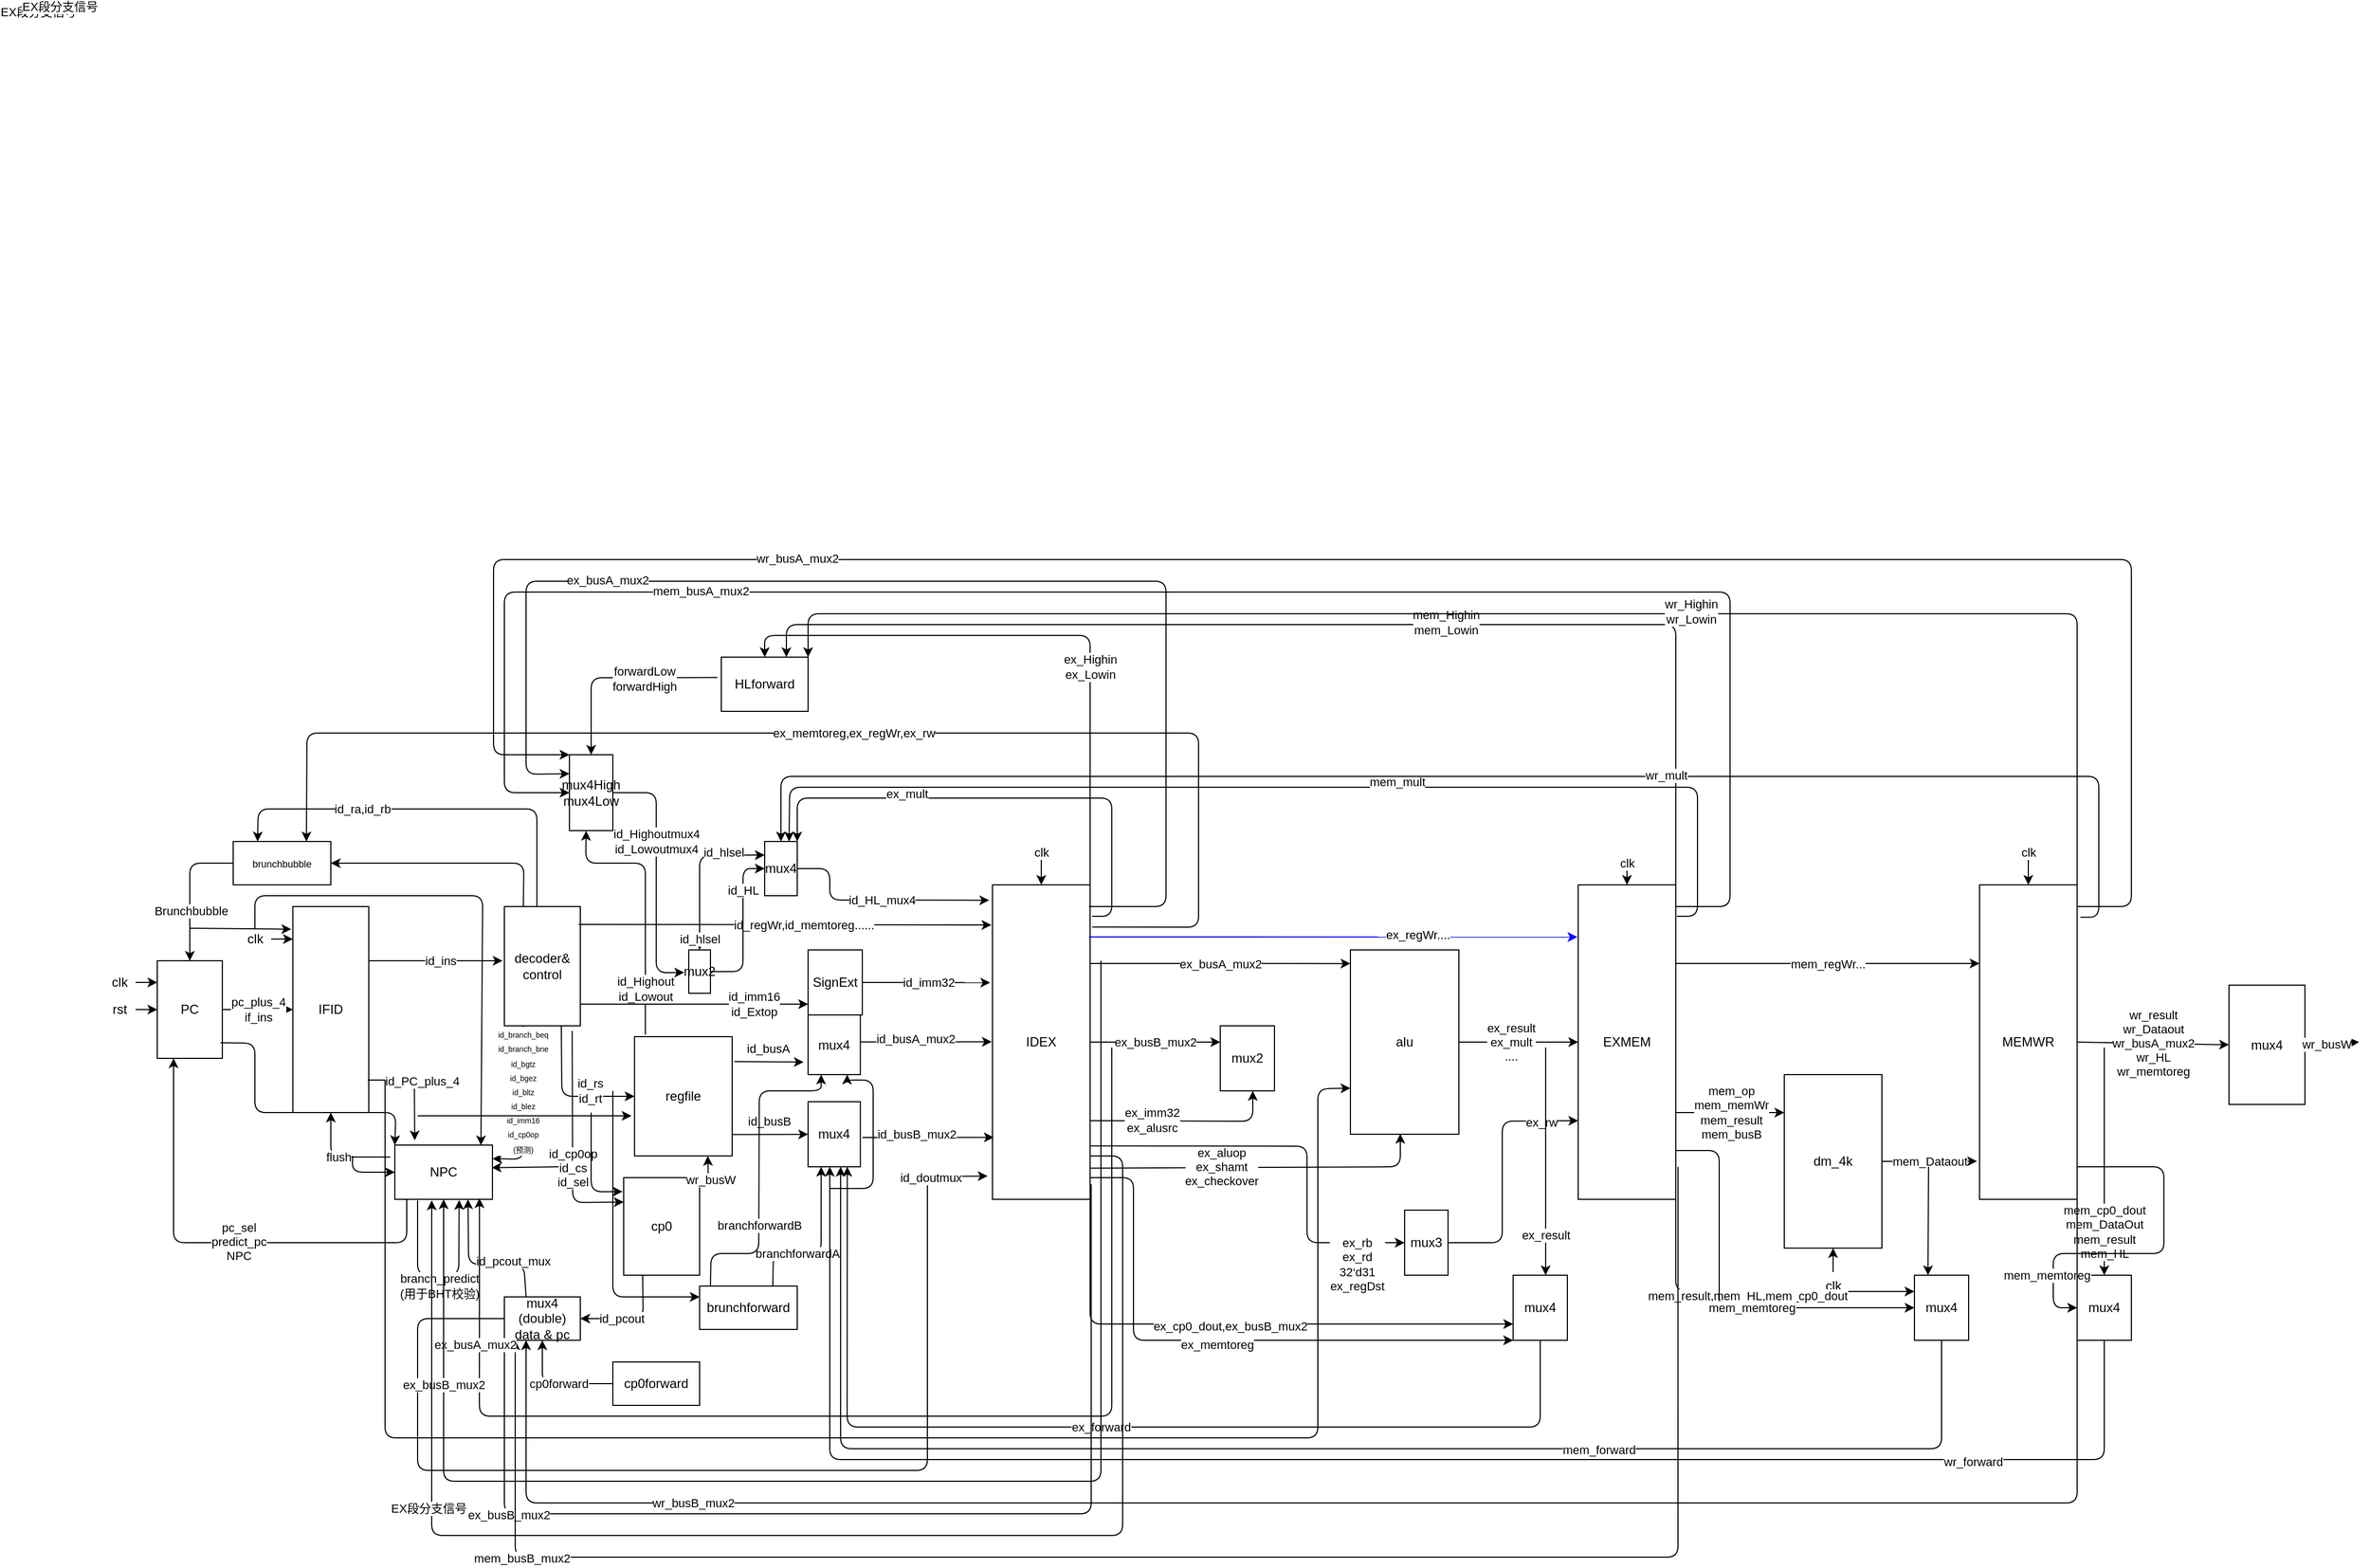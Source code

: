 <mxfile version="13.3.7" type="github">
  <diagram id="GD6MSlv56OQSFq1m1WcK" name="Page-1">
    <mxGraphModel grid="1" shadow="0" math="0" pageHeight="3300" pageWidth="2339" pageScale="1" page="1" fold="1" arrows="1" connect="1" tooltips="1" guides="1" gridSize="10" dy="4232" dx="4294">
      <root>
        <mxCell id="0" />
        <mxCell id="1" parent="0" />
        <mxCell id="cYIk8vQscPwPbdmaifht-1" value="PC" parent="1" vertex="1" style="rounded=0;whiteSpace=wrap;html=1;">
          <mxGeometry as="geometry" height="90" width="60" y="850" x="120" />
        </mxCell>
        <mxCell id="cYIk8vQscPwPbdmaifht-2" value="" parent="1" style="endArrow=classic;html=1;" source="cYIk8vQscPwPbdmaifht-3" edge="1">
          <mxGeometry as="geometry" height="50" width="50" relative="1">
            <mxPoint as="sourcePoint" y="870" x="80" />
            <mxPoint as="targetPoint" y="870" x="120" />
          </mxGeometry>
        </mxCell>
        <mxCell id="cYIk8vQscPwPbdmaifht-3" value="clk" parent="1" vertex="1" style="text;html=1;align=center;verticalAlign=middle;resizable=0;points=[];autosize=1;">
          <mxGeometry as="geometry" height="20" width="30" y="860" x="70" />
        </mxCell>
        <mxCell id="cYIk8vQscPwPbdmaifht-4" value="" parent="1" style="endArrow=classic;html=1;" source="cYIk8vQscPwPbdmaifht-5" edge="1">
          <mxGeometry as="geometry" height="50" width="50" relative="1">
            <mxPoint as="sourcePoint" y="895" x="80" />
            <mxPoint as="targetPoint" y="895" x="120" />
          </mxGeometry>
        </mxCell>
        <mxCell id="cYIk8vQscPwPbdmaifht-5" value="rst" parent="1" vertex="1" style="text;html=1;align=center;verticalAlign=middle;resizable=0;points=[];autosize=1;">
          <mxGeometry as="geometry" height="20" width="30" y="885" x="70" />
        </mxCell>
        <mxCell id="cYIk8vQscPwPbdmaifht-6" value="&lt;font style=&quot;font-size: 9px&quot;&gt;brunchbubble&lt;/font&gt;" parent="1" vertex="1" style="rounded=0;whiteSpace=wrap;html=1;">
          <mxGeometry as="geometry" height="40" width="90" y="740" x="190" />
        </mxCell>
        <mxCell id="cYIk8vQscPwPbdmaifht-9" value="" parent="1" style="endArrow=classic;html=1;exitX=0;exitY=0.5;exitDx=0;exitDy=0;entryX=0.5;entryY=0;entryDx=0;entryDy=0;" source="cYIk8vQscPwPbdmaifht-6" edge="1" target="cYIk8vQscPwPbdmaifht-1">
          <mxGeometry as="geometry" height="50" width="50" relative="1">
            <mxPoint as="sourcePoint" y="860" x="210" />
            <mxPoint as="targetPoint" y="810" x="260" />
            <Array as="points">
              <mxPoint y="760" x="150" />
            </Array>
          </mxGeometry>
        </mxCell>
        <mxCell id="cYIk8vQscPwPbdmaifht-10" value="Brunchbubble" parent="cYIk8vQscPwPbdmaifht-9" vertex="1" style="edgeLabel;html=1;align=center;verticalAlign=middle;resizable=0;points=[];" connectable="0">
          <mxGeometry as="geometry" y="1" x="0.294" relative="1">
            <mxPoint as="offset" />
          </mxGeometry>
        </mxCell>
        <mxCell id="cYIk8vQscPwPbdmaifht-11" value="IFID" parent="1" vertex="1" style="rounded=0;whiteSpace=wrap;html=1;">
          <mxGeometry as="geometry" height="190" width="70" y="800" x="245" />
        </mxCell>
        <mxCell id="cYIk8vQscPwPbdmaifht-12" value="pc_plus_4&lt;br&gt;if_ins&lt;br&gt;" parent="1" style="endArrow=classic;html=1;exitX=1;exitY=0.5;exitDx=0;exitDy=0;entryX=0;entryY=0.5;entryDx=0;entryDy=0;" source="cYIk8vQscPwPbdmaifht-1" edge="1" target="cYIk8vQscPwPbdmaifht-11">
          <mxGeometry as="geometry" height="50" width="50" relative="1">
            <mxPoint as="sourcePoint" y="860" x="210" />
            <mxPoint as="targetPoint" y="895" x="240" />
          </mxGeometry>
        </mxCell>
        <mxCell id="cYIk8vQscPwPbdmaifht-13" value="" parent="1" style="endArrow=classic;html=1;" source="cYIk8vQscPwPbdmaifht-14" edge="1">
          <mxGeometry as="geometry" height="50" width="50" relative="1">
            <mxPoint as="sourcePoint" y="830" x="205" />
            <mxPoint as="targetPoint" y="830" x="245" />
          </mxGeometry>
        </mxCell>
        <mxCell id="cYIk8vQscPwPbdmaifht-14" value="clk" parent="1" vertex="1" style="text;html=1;align=center;verticalAlign=middle;resizable=0;points=[];autosize=1;">
          <mxGeometry as="geometry" height="20" width="30" y="820" x="195" />
        </mxCell>
        <mxCell id="cYIk8vQscPwPbdmaifht-15" value="" parent="1" style="endArrow=classic;html=1;entryX=-0.021;entryY=0.11;entryDx=0;entryDy=0;entryPerimeter=0;" edge="1" target="cYIk8vQscPwPbdmaifht-11">
          <mxGeometry as="geometry" height="50" width="50" relative="1">
            <mxPoint as="sourcePoint" y="820" x="150" />
            <mxPoint as="targetPoint" y="821" x="240" />
          </mxGeometry>
        </mxCell>
        <mxCell id="cYIk8vQscPwPbdmaifht-16" value="NPC" parent="1" vertex="1" style="rounded=0;whiteSpace=wrap;html=1;">
          <mxGeometry as="geometry" height="50" width="90" y="1020" x="339" />
        </mxCell>
        <mxCell id="cYIk8vQscPwPbdmaifht-17" value="" parent="1" style="endArrow=classic;html=1;entryX=0.204;entryY=-0.088;entryDx=0;entryDy=0;entryPerimeter=0;" edge="1" target="cYIk8vQscPwPbdmaifht-16">
          <mxGeometry as="geometry" height="50" width="50" relative="1">
            <mxPoint as="sourcePoint" y="960" x="314" />
            <mxPoint as="targetPoint" y="810" x="500" />
            <Array as="points">
              <mxPoint y="960" x="357" />
            </Array>
          </mxGeometry>
        </mxCell>
        <mxCell id="cYIk8vQscPwPbdmaifht-18" value="id_PC_plus_4" parent="cYIk8vQscPwPbdmaifht-17" vertex="1" style="edgeLabel;html=1;align=center;verticalAlign=middle;resizable=0;points=[];" connectable="0">
          <mxGeometry as="geometry" y="-1" x="-0.35" relative="1">
            <mxPoint as="offset" x="17.43" />
          </mxGeometry>
        </mxCell>
        <mxCell id="cYIk8vQscPwPbdmaifht-19" value="" parent="1" style="endArrow=classic;html=1;exitX=0.972;exitY=0.84;exitDx=0;exitDy=0;exitPerimeter=0;entryX=0;entryY=0;entryDx=0;entryDy=0;" source="cYIk8vQscPwPbdmaifht-1" edge="1" target="cYIk8vQscPwPbdmaifht-16">
          <mxGeometry as="geometry" height="50" width="50" relative="1">
            <mxPoint as="sourcePoint" y="860" x="450" />
            <mxPoint as="targetPoint" y="1010" x="339" />
            <Array as="points">
              <mxPoint y="926" x="210" />
              <mxPoint y="990" x="210" />
              <mxPoint y="990" x="340" />
            </Array>
          </mxGeometry>
        </mxCell>
        <mxCell id="cYIk8vQscPwPbdmaifht-20" value="" parent="1" style="endArrow=classic;html=1;entryX=0.882;entryY=0.004;entryDx=0;entryDy=0;entryPerimeter=0;" edge="1" target="cYIk8vQscPwPbdmaifht-16">
          <mxGeometry as="geometry" height="50" width="50" relative="1">
            <mxPoint as="sourcePoint" y="820" x="210" />
            <mxPoint as="targetPoint" y="810" x="510" />
            <Array as="points">
              <mxPoint y="790" x="210" />
              <mxPoint y="790" x="420" />
            </Array>
          </mxGeometry>
        </mxCell>
        <mxCell id="cYIk8vQscPwPbdmaifht-21" value="decoder&amp;amp;&lt;br&gt;control" parent="1" vertex="1" style="rounded=0;whiteSpace=wrap;html=1;">
          <mxGeometry as="geometry" height="110" width="70" y="800" x="440" />
        </mxCell>
        <mxCell id="cYIk8vQscPwPbdmaifht-22" value="" parent="1" style="endArrow=classic;html=1;entryX=-0.024;entryY=0.455;entryDx=0;entryDy=0;entryPerimeter=0;fillColor=#33FF99;" edge="1" target="cYIk8vQscPwPbdmaifht-21">
          <mxGeometry as="geometry" height="50" width="50" relative="1">
            <mxPoint as="sourcePoint" y="850" x="315" />
            <mxPoint as="targetPoint" y="810" x="470" />
          </mxGeometry>
        </mxCell>
        <mxCell id="cYIk8vQscPwPbdmaifht-23" value="id_ins&lt;br&gt;" parent="cYIk8vQscPwPbdmaifht-22" vertex="1" style="edgeLabel;html=1;align=center;verticalAlign=middle;resizable=0;points=[];" connectable="0">
          <mxGeometry as="geometry" y="-1" x="0.197" relative="1">
            <mxPoint as="offset" y="-1.03" x="-8.71" />
          </mxGeometry>
        </mxCell>
        <mxCell id="cYIk8vQscPwPbdmaifht-24" value="" parent="1" style="endArrow=classic;html=1;exitX=0.25;exitY=1;exitDx=0;exitDy=0;entryX=1;entryY=0.25;entryDx=0;entryDy=0;" source="cYIk8vQscPwPbdmaifht-21" edge="1" target="cYIk8vQscPwPbdmaifht-16">
          <mxGeometry as="geometry" height="50" width="50" relative="1">
            <mxPoint as="sourcePoint" y="980" x="530" />
            <mxPoint as="targetPoint" y="930" x="580" />
            <Array as="points">
              <mxPoint y="1033" x="458" />
            </Array>
          </mxGeometry>
        </mxCell>
        <mxCell id="cYIk8vQscPwPbdmaifht-25" value="&lt;font style=&quot;font-size: 7px&quot;&gt;id_branch_beq&lt;br&gt;id_branch_bne&lt;br&gt;id_bgtz&lt;br&gt;id_bgez&lt;br&gt;id_bltz&lt;br&gt;id_blez&lt;br&gt;id_imm16&lt;br&gt;id_cp0op&lt;br&gt;(预测)&lt;/font&gt;" parent="cYIk8vQscPwPbdmaifht-24" vertex="1" style="edgeLabel;html=1;align=center;verticalAlign=middle;resizable=0;points=[];" connectable="0">
          <mxGeometry as="geometry" y="-1" x="-0.385" relative="1">
            <mxPoint as="offset" y="13.14" />
          </mxGeometry>
        </mxCell>
        <mxCell id="cYIk8vQscPwPbdmaifht-26" value="flush" parent="1" style="endArrow=classic;html=1;exitX=-0.046;exitY=0.22;exitDx=0;exitDy=0;exitPerimeter=0;" source="cYIk8vQscPwPbdmaifht-16" edge="1">
          <mxGeometry as="geometry" height="50" width="50" relative="1">
            <mxPoint as="sourcePoint" y="1040" x="230" />
            <mxPoint as="targetPoint" y="990" x="280" />
            <Array as="points">
              <mxPoint y="1031" x="310" />
              <mxPoint y="1031" x="280" />
            </Array>
          </mxGeometry>
        </mxCell>
        <mxCell id="cYIk8vQscPwPbdmaifht-27" value="" parent="1" style="endArrow=classic;html=1;entryX=0.25;entryY=1;entryDx=0;entryDy=0;" edge="1" target="cYIk8vQscPwPbdmaifht-1">
          <mxGeometry as="geometry" height="50" width="50" relative="1">
            <mxPoint as="sourcePoint" y="1070" x="350" />
            <mxPoint as="targetPoint" y="1020" x="400" />
            <Array as="points">
              <mxPoint y="1110" x="350" />
              <mxPoint y="1110" x="135" />
            </Array>
          </mxGeometry>
        </mxCell>
        <mxCell id="cYIk8vQscPwPbdmaifht-28" value="pc_sel&lt;br&gt;predict_pc&lt;br&gt;NPC" parent="cYIk8vQscPwPbdmaifht-27" vertex="1" style="edgeLabel;html=1;align=center;verticalAlign=middle;resizable=0;points=[];" connectable="0">
          <mxGeometry as="geometry" y="-1" x="-0.083" relative="1">
            <mxPoint as="offset" />
          </mxGeometry>
        </mxCell>
        <mxCell id="cYIk8vQscPwPbdmaifht-29" value="" parent="1" style="endArrow=classic;html=1;entryX=0;entryY=0.5;entryDx=0;entryDy=0;" edge="1" target="cYIk8vQscPwPbdmaifht-16">
          <mxGeometry as="geometry" height="50" width="50" relative="1">
            <mxPoint as="sourcePoint" y="1030" x="300" />
            <mxPoint as="targetPoint" y="980" x="350" />
            <Array as="points">
              <mxPoint y="1045" x="300" />
            </Array>
          </mxGeometry>
        </mxCell>
        <mxCell id="cYIk8vQscPwPbdmaifht-30" value="branch_predict&lt;br&gt;(用于BHT校验)" parent="1" style="endArrow=classic;html=1;entryX=0.659;entryY=1.013;entryDx=0;entryDy=0;entryPerimeter=0;" edge="1" target="cYIk8vQscPwPbdmaifht-16">
          <mxGeometry as="geometry" height="50" width="50" y="21" x="0.213" relative="1">
            <mxPoint as="sourcePoint" y="1071" x="360" />
            <mxPoint as="targetPoint" y="1090" x="450" />
            <Array as="points">
              <mxPoint y="1140" x="360" />
              <mxPoint y="1140" x="398" />
            </Array>
            <mxPoint as="offset" y="10" x="3" />
          </mxGeometry>
        </mxCell>
        <mxCell id="cYIk8vQscPwPbdmaifht-31" value="IDEX" parent="1" vertex="1" style="rounded=0;whiteSpace=wrap;html=1;">
          <mxGeometry as="geometry" height="290" width="90" y="780" x="890" />
        </mxCell>
        <mxCell id="cYIk8vQscPwPbdmaifht-32" value="regfile" parent="1" vertex="1" style="rounded=0;whiteSpace=wrap;html=1;">
          <mxGeometry as="geometry" height="110" width="90" y="920" x="560" />
        </mxCell>
        <mxCell id="cYIk8vQscPwPbdmaifht-33" value="" parent="1" style="endArrow=classic;html=1;exitX=0.75;exitY=1;exitDx=0;exitDy=0;entryX=0;entryY=0.5;entryDx=0;entryDy=0;" source="cYIk8vQscPwPbdmaifht-21" edge="1" target="cYIk8vQscPwPbdmaifht-32">
          <mxGeometry as="geometry" height="50" width="50" relative="1">
            <mxPoint as="sourcePoint" y="940" x="610" />
            <mxPoint as="targetPoint" y="890" x="660" />
            <Array as="points">
              <mxPoint y="975" x="493" />
            </Array>
          </mxGeometry>
        </mxCell>
        <mxCell id="cYIk8vQscPwPbdmaifht-34" value="id_rs&lt;br&gt;id_rt&lt;br&gt;" parent="cYIk8vQscPwPbdmaifht-33" vertex="1" style="edgeLabel;html=1;align=center;verticalAlign=middle;resizable=0;points=[];" connectable="0">
          <mxGeometry as="geometry" y="26" x="-0.056" relative="1">
            <mxPoint as="offset" y="-2.08" />
          </mxGeometry>
        </mxCell>
        <mxCell id="cYIk8vQscPwPbdmaifht-35" value="" parent="1" style="endArrow=classic;html=1;entryX=-0.031;entryY=0.664;entryDx=0;entryDy=0;entryPerimeter=0;" edge="1" target="cYIk8vQscPwPbdmaifht-32">
          <mxGeometry as="geometry" height="50" width="50" relative="1">
            <mxPoint as="sourcePoint" y="993" x="360" />
            <mxPoint as="targetPoint" y="890" x="660" />
          </mxGeometry>
        </mxCell>
        <mxCell id="cYIk8vQscPwPbdmaifht-36" value="id_busA" parent="1" style="endArrow=classic;html=1;entryX=-0.084;entryY=0.79;entryDx=0;entryDy=0;entryPerimeter=0;" edge="1" target="cYIk8vQscPwPbdmaifht-44">
          <mxGeometry as="geometry" height="50" width="50" y="12" x="-0.029" relative="1">
            <mxPoint as="sourcePoint" y="943" x="652" />
            <mxPoint as="targetPoint" y="942" x="710" />
            <mxPoint as="offset" />
          </mxGeometry>
        </mxCell>
        <mxCell id="cYIk8vQscPwPbdmaifht-37" value="id_busB" parent="1" style="endArrow=classic;html=1;exitX=1.02;exitY=0.202;exitDx=0;exitDy=0;exitPerimeter=0;" edge="1" target="cYIk8vQscPwPbdmaifht-41">
          <mxGeometry as="geometry" height="50" width="50" y="12" x="-0.029" relative="1">
            <mxPoint as="sourcePoint" y="1010.22" x="650" />
            <mxPoint as="targetPoint" y="1010" x="708.2" />
            <mxPoint as="offset" />
          </mxGeometry>
        </mxCell>
        <mxCell id="cYIk8vQscPwPbdmaifht-38" value="brunchforward" parent="1" vertex="1" style="rounded=0;whiteSpace=wrap;html=1;">
          <mxGeometry as="geometry" height="40" width="90" y="1150" x="620" />
        </mxCell>
        <mxCell id="cYIk8vQscPwPbdmaifht-39" value="" parent="1" style="endArrow=classic;html=1;entryX=0;entryY=0.25;entryDx=0;entryDy=0;" edge="1" target="cYIk8vQscPwPbdmaifht-38">
          <mxGeometry as="geometry" height="50" width="50" relative="1">
            <mxPoint as="sourcePoint" y="970" x="540" />
            <mxPoint as="targetPoint" y="970" x="660" />
            <Array as="points">
              <mxPoint y="1160" x="540" />
            </Array>
          </mxGeometry>
        </mxCell>
        <mxCell id="cYIk8vQscPwPbdmaifht-40" value="branchforwardA" parent="1" style="endArrow=classic;html=1;exitX=0.75;exitY=0;exitDx=0;exitDy=0;entryX=0.25;entryY=1;entryDx=0;entryDy=0;" source="cYIk8vQscPwPbdmaifht-38" edge="1" target="cYIk8vQscPwPbdmaifht-41">
          <mxGeometry as="geometry" height="50" width="50" x="-0.325" relative="1">
            <mxPoint as="sourcePoint" y="1020" x="610" />
            <mxPoint as="targetPoint" y="1060" x="720" />
            <Array as="points">
              <mxPoint y="1120" x="688" />
              <mxPoint y="1120" x="732" />
            </Array>
            <mxPoint as="offset" />
          </mxGeometry>
        </mxCell>
        <mxCell id="cYIk8vQscPwPbdmaifht-41" value="mux4" parent="1" vertex="1" style="rounded=0;whiteSpace=wrap;html=1;">
          <mxGeometry as="geometry" height="60" width="48.2" y="980" x="720" />
        </mxCell>
        <mxCell id="cYIk8vQscPwPbdmaifht-42" value="" parent="1" style="endArrow=classic;html=1;entryX=0.013;entryY=0.803;entryDx=0;entryDy=0;entryPerimeter=0;" edge="1" target="cYIk8vQscPwPbdmaifht-31">
          <mxGeometry as="geometry" height="50" width="50" relative="1">
            <mxPoint as="sourcePoint" y="1013" x="770" />
            <mxPoint as="targetPoint" y="970" x="660" />
          </mxGeometry>
        </mxCell>
        <mxCell id="cYIk8vQscPwPbdmaifht-43" value="id_busB_mux2" parent="cYIk8vQscPwPbdmaifht-42" vertex="1" style="edgeLabel;html=1;align=center;verticalAlign=middle;resizable=0;points=[];" connectable="0">
          <mxGeometry as="geometry" y="-1" x="0.235" relative="1">
            <mxPoint as="offset" y="-3.92" x="-24.86" />
          </mxGeometry>
        </mxCell>
        <mxCell id="cYIk8vQscPwPbdmaifht-44" value="mux4" parent="1" vertex="1" style="rounded=0;whiteSpace=wrap;html=1;">
          <mxGeometry as="geometry" height="55" width="48.2" y="900" x="720" />
        </mxCell>
        <mxCell id="cYIk8vQscPwPbdmaifht-45" value="" parent="1" style="endArrow=classic;html=1;entryX=0.013;entryY=0.803;entryDx=0;entryDy=0;entryPerimeter=0;" edge="1">
          <mxGeometry as="geometry" height="50" width="50" relative="1">
            <mxPoint as="sourcePoint" y="924.84" x="768.2" />
            <mxPoint as="targetPoint" y="924.71" x="889.37" />
          </mxGeometry>
        </mxCell>
        <mxCell id="cYIk8vQscPwPbdmaifht-46" value="id_busA_mux2" parent="cYIk8vQscPwPbdmaifht-45" vertex="1" style="edgeLabel;html=1;align=center;verticalAlign=middle;resizable=0;points=[];" connectable="0">
          <mxGeometry as="geometry" y="-1" x="0.235" relative="1">
            <mxPoint as="offset" y="-3.92" x="-24.86" />
          </mxGeometry>
        </mxCell>
        <mxCell id="cYIk8vQscPwPbdmaifht-47" value="branchforwardB" parent="1" style="endArrow=classic;html=1;exitX=0.75;exitY=0;exitDx=0;exitDy=0;entryX=0.25;entryY=1;entryDx=0;entryDy=0;" edge="1" target="cYIk8vQscPwPbdmaifht-44">
          <mxGeometry as="geometry" height="50" width="50" x="-0.325" relative="1">
            <mxPoint as="sourcePoint" y="1150" x="630" />
            <mxPoint as="targetPoint" y="1040" x="674.55" />
            <Array as="points">
              <mxPoint y="1120" x="630.5" />
              <mxPoint y="1120" x="674.5" />
              <mxPoint y="970" x="675" />
              <mxPoint y="970" x="732" />
            </Array>
            <mxPoint as="offset" />
          </mxGeometry>
        </mxCell>
        <mxCell id="cYIk8vQscPwPbdmaifht-50" value="" parent="1" style="endArrow=classic;html=1;entryX=0.75;entryY=1;entryDx=0;entryDy=0;" edge="1" target="cYIk8vQscPwPbdmaifht-44">
          <mxGeometry as="geometry" height="50" width="50" relative="1">
            <mxPoint as="sourcePoint" y="1060" x="740" />
            <mxPoint as="targetPoint" y="1020" x="810" />
            <Array as="points">
              <mxPoint y="1060" x="780" />
              <mxPoint y="960" x="780" />
              <mxPoint y="960" x="756" />
            </Array>
          </mxGeometry>
        </mxCell>
        <mxCell id="cYIk8vQscPwPbdmaifht-51" value="" parent="1" style="endArrow=classic;html=1;exitX=0.979;exitY=0.15;exitDx=0;exitDy=0;exitPerimeter=0;" source="cYIk8vQscPwPbdmaifht-21" edge="1">
          <mxGeometry as="geometry" height="50" width="50" relative="1">
            <mxPoint as="sourcePoint" y="940" x="530" />
            <mxPoint as="targetPoint" y="817" x="889" />
          </mxGeometry>
        </mxCell>
        <mxCell id="cYIk8vQscPwPbdmaifht-52" value="id_regWr,id_memtoreg......" parent="cYIk8vQscPwPbdmaifht-51" vertex="1" style="edgeLabel;html=1;align=center;verticalAlign=middle;resizable=0;points=[];" connectable="0">
          <mxGeometry as="geometry" x="0.088" relative="1">
            <mxPoint as="offset" />
          </mxGeometry>
        </mxCell>
        <mxCell id="cYIk8vQscPwPbdmaifht-53" value="alu" parent="1" vertex="1" style="rounded=0;whiteSpace=wrap;html=1;">
          <mxGeometry as="geometry" height="170" width="100" y="840" x="1220" />
        </mxCell>
        <mxCell id="cYIk8vQscPwPbdmaifht-54" value="" parent="1" style="endArrow=classic;html=1;entryX=0.385;entryY=1.002;entryDx=0;entryDy=0;entryPerimeter=0;" edge="1" target="cYIk8vQscPwPbdmaifht-83">
          <mxGeometry as="geometry" height="50" width="50" relative="1">
            <mxPoint as="sourcePoint" y="918" x="570" />
            <mxPoint as="targetPoint" y="860" x="640" />
            <Array as="points">
              <mxPoint y="760" x="570" />
              <mxPoint y="760" x="515" />
            </Array>
          </mxGeometry>
        </mxCell>
        <mxCell id="cYIk8vQscPwPbdmaifht-55" value="id_Highout&lt;br&gt;id_Lowout" parent="cYIk8vQscPwPbdmaifht-54" vertex="1" style="edgeLabel;html=1;align=center;verticalAlign=middle;resizable=0;points=[];" connectable="0">
          <mxGeometry as="geometry" x="-0.179" relative="1">
            <mxPoint as="offset" y="57" x="2.609e-15" />
          </mxGeometry>
        </mxCell>
        <mxCell id="cYIk8vQscPwPbdmaifht-56" value="cp0" parent="1" vertex="1" style="rounded=0;whiteSpace=wrap;html=1;">
          <mxGeometry as="geometry" height="90" width="70" y="1050" x="550" />
        </mxCell>
        <mxCell id="cYIk8vQscPwPbdmaifht-57" value="" parent="1" style="endArrow=classic;html=1;exitX=0.893;exitY=1.042;exitDx=0;exitDy=0;exitPerimeter=0;entryX=0;entryY=0.25;entryDx=0;entryDy=0;" source="cYIk8vQscPwPbdmaifht-21" edge="1" target="cYIk8vQscPwPbdmaifht-56">
          <mxGeometry as="geometry" height="50" width="50" relative="1">
            <mxPoint as="sourcePoint" y="1100" x="610" />
            <mxPoint as="targetPoint" y="1050" x="660" />
            <Array as="points">
              <mxPoint y="1073" x="503" />
            </Array>
          </mxGeometry>
        </mxCell>
        <mxCell id="cYIk8vQscPwPbdmaifht-58" value="id_cp0op&lt;br&gt;id_cs&lt;br&gt;id_sel" parent="cYIk8vQscPwPbdmaifht-57" vertex="1" style="edgeLabel;html=1;align=center;verticalAlign=middle;resizable=0;points=[];" connectable="0">
          <mxGeometry as="geometry" x="0.366" relative="1">
            <mxPoint as="offset" y="-14.62" />
          </mxGeometry>
        </mxCell>
        <mxCell id="cYIk8vQscPwPbdmaifht-59" value="" parent="1" style="endArrow=classic;html=1;entryX=-0.016;entryY=0.143;entryDx=0;entryDy=0;entryPerimeter=0;" edge="1" target="cYIk8vQscPwPbdmaifht-56">
          <mxGeometry as="geometry" height="50" width="50" relative="1">
            <mxPoint as="sourcePoint" y="990" x="520" />
            <mxPoint as="targetPoint" y="890" x="660" />
            <Array as="points">
              <mxPoint y="1063" x="520" />
            </Array>
          </mxGeometry>
        </mxCell>
        <mxCell id="cYIk8vQscPwPbdmaifht-60" value="cp0forward" parent="1" vertex="1" style="rounded=0;whiteSpace=wrap;html=1;">
          <mxGeometry as="geometry" height="40" width="80" y="1220" x="540" />
        </mxCell>
        <mxCell id="cYIk8vQscPwPbdmaifht-61" value="mux4&lt;br&gt;(double)&lt;br&gt;data &amp;amp; pc" parent="1" vertex="1" style="rounded=0;whiteSpace=wrap;html=1;">
          <mxGeometry as="geometry" height="40" width="70" y="1160" x="440" />
        </mxCell>
        <mxCell id="cYIk8vQscPwPbdmaifht-62" value="cp0forward" parent="1" style="endArrow=classic;html=1;exitX=0;exitY=0.5;exitDx=0;exitDy=0;entryX=0.5;entryY=1;entryDx=0;entryDy=0;" source="cYIk8vQscPwPbdmaifht-60" edge="1" target="cYIk8vQscPwPbdmaifht-61">
          <mxGeometry as="geometry" height="50" width="50" x="-0.037" relative="1">
            <mxPoint as="sourcePoint" y="1180" x="610" />
            <mxPoint as="targetPoint" y="1130" x="660" />
            <Array as="points">
              <mxPoint y="1240" x="475" />
            </Array>
            <mxPoint as="offset" />
          </mxGeometry>
        </mxCell>
        <mxCell id="cYIk8vQscPwPbdmaifht-63" value="" parent="1" style="endArrow=classic;html=1;entryX=0.75;entryY=1;entryDx=0;entryDy=0;" edge="1" target="cYIk8vQscPwPbdmaifht-16">
          <mxGeometry as="geometry" height="50" width="50" relative="1">
            <mxPoint as="sourcePoint" y="1160" x="460" />
            <mxPoint as="targetPoint" y="1130" x="660" />
            <Array as="points">
              <mxPoint y="1130" x="458" />
              <mxPoint y="1130" x="407" />
            </Array>
          </mxGeometry>
        </mxCell>
        <mxCell id="cYIk8vQscPwPbdmaifht-64" value="id_pcout_mux" parent="cYIk8vQscPwPbdmaifht-63" vertex="1" style="edgeLabel;html=1;align=center;verticalAlign=middle;resizable=0;points=[];" connectable="0">
          <mxGeometry as="geometry" y="11" x="-0.574" relative="1">
            <mxPoint as="offset" y="-14" x="-10" />
          </mxGeometry>
        </mxCell>
        <mxCell id="cYIk8vQscPwPbdmaifht-65" value="" parent="1" style="endArrow=classic;html=1;exitX=0.25;exitY=1;exitDx=0;exitDy=0;entryX=1;entryY=0.5;entryDx=0;entryDy=0;" source="cYIk8vQscPwPbdmaifht-56" edge="1" target="cYIk8vQscPwPbdmaifht-61">
          <mxGeometry as="geometry" height="50" width="50" relative="1">
            <mxPoint as="sourcePoint" y="1180" x="610" />
            <mxPoint as="targetPoint" y="1130" x="660" />
            <Array as="points">
              <mxPoint y="1180" x="568" />
            </Array>
          </mxGeometry>
        </mxCell>
        <mxCell id="cYIk8vQscPwPbdmaifht-66" value="id_pcout" parent="cYIk8vQscPwPbdmaifht-65" vertex="1" style="edgeLabel;html=1;align=center;verticalAlign=middle;resizable=0;points=[];" connectable="0">
          <mxGeometry as="geometry" y="-20" x="-0.187" relative="1">
            <mxPoint as="offset" y="20" x="-20" />
          </mxGeometry>
        </mxCell>
        <mxCell id="cYIk8vQscPwPbdmaifht-69" value="" parent="1" style="endArrow=classic;html=1;entryX=0.992;entryY=0.416;entryDx=0;entryDy=0;entryPerimeter=0;" edge="1" target="cYIk8vQscPwPbdmaifht-16">
          <mxGeometry as="geometry" height="50" width="50" relative="1">
            <mxPoint as="sourcePoint" y="1040" x="490" />
            <mxPoint as="targetPoint" y="970" x="660" />
          </mxGeometry>
        </mxCell>
        <mxCell id="cYIk8vQscPwPbdmaifht-70" value="" parent="1" style="endArrow=classic;html=1;exitX=0;exitY=0.5;exitDx=0;exitDy=0;entryX=-0.05;entryY=0.926;entryDx=0;entryDy=0;entryPerimeter=0;" source="cYIk8vQscPwPbdmaifht-61" edge="1" target="cYIk8vQscPwPbdmaifht-31">
          <mxGeometry as="geometry" height="50" width="50" relative="1">
            <mxPoint as="sourcePoint" y="1210" x="650" />
            <mxPoint as="targetPoint" y="1160" x="700" />
            <Array as="points">
              <mxPoint y="1180" x="360" />
              <mxPoint y="1320" x="360" />
              <mxPoint y="1320" x="830" />
              <mxPoint y="1049" x="830" />
            </Array>
          </mxGeometry>
        </mxCell>
        <mxCell id="cYIk8vQscPwPbdmaifht-71" value="id_doutmux" parent="cYIk8vQscPwPbdmaifht-70" vertex="1" style="edgeLabel;html=1;align=center;verticalAlign=middle;resizable=0;points=[];" connectable="0">
          <mxGeometry as="geometry" y="-1" x="0.933" relative="1">
            <mxPoint as="offset" y="0.16" x="-19.01" />
          </mxGeometry>
        </mxCell>
        <mxCell id="cYIk8vQscPwPbdmaifht-72" value="mux2" parent="1" vertex="1" style="rounded=0;whiteSpace=wrap;html=1;">
          <mxGeometry as="geometry" height="40" width="20" y="840" x="610" />
        </mxCell>
        <mxCell id="cYIk8vQscPwPbdmaifht-73" value="id_hlsel" parent="1" style="endArrow=classic;html=1;entryX=0.5;entryY=0;entryDx=0;entryDy=0;" edge="1" target="cYIk8vQscPwPbdmaifht-72">
          <mxGeometry as="geometry" height="50" width="50" relative="1">
            <mxPoint as="sourcePoint" y="820" x="620" />
            <mxPoint as="targetPoint" y="780" x="700" />
          </mxGeometry>
        </mxCell>
        <mxCell id="cYIk8vQscPwPbdmaifht-74" value="" parent="1" style="endArrow=classic;html=1;exitX=1;exitY=0.5;exitDx=0;exitDy=0;" source="cYIk8vQscPwPbdmaifht-72" edge="1" target="cYIk8vQscPwPbdmaifht-76">
          <mxGeometry as="geometry" height="50" width="50" relative="1">
            <mxPoint as="sourcePoint" y="830" x="650" />
            <mxPoint as="targetPoint" y="740" x="660" />
            <Array as="points">
              <mxPoint y="860" x="660" />
              <mxPoint y="765" x="660" />
            </Array>
          </mxGeometry>
        </mxCell>
        <mxCell id="cYIk8vQscPwPbdmaifht-75" value="id_HL" parent="cYIk8vQscPwPbdmaifht-74" vertex="1" style="edgeLabel;html=1;align=center;verticalAlign=middle;resizable=0;points=[];" connectable="0">
          <mxGeometry as="geometry" x="0.447" relative="1">
            <mxPoint as="offset" />
          </mxGeometry>
        </mxCell>
        <mxCell id="cYIk8vQscPwPbdmaifht-76" value="mux4" parent="1" vertex="1" style="rounded=0;whiteSpace=wrap;html=1;">
          <mxGeometry as="geometry" height="50" width="30" y="740" x="680" />
        </mxCell>
        <mxCell id="cYIk8vQscPwPbdmaifht-79" value="" parent="1" style="endArrow=classic;html=1;entryX=0;entryY=0.25;entryDx=0;entryDy=0;" edge="1" target="cYIk8vQscPwPbdmaifht-76">
          <mxGeometry as="geometry" height="50" width="50" relative="1">
            <mxPoint as="sourcePoint" y="820" x="620" />
            <mxPoint as="targetPoint" y="680" x="700" />
            <Array as="points">
              <mxPoint y="753" x="620" />
            </Array>
          </mxGeometry>
        </mxCell>
        <mxCell id="cYIk8vQscPwPbdmaifht-80" value="id_hlsel" parent="cYIk8vQscPwPbdmaifht-79" vertex="1" style="edgeLabel;html=1;align=center;verticalAlign=middle;resizable=0;points=[];" connectable="0">
          <mxGeometry as="geometry" y="-22" x="0.055" relative="1">
            <mxPoint as="offset" y="-25" x="22" />
          </mxGeometry>
        </mxCell>
        <mxCell id="cYIk8vQscPwPbdmaifht-81" value="" parent="1" style="endArrow=classic;html=1;exitX=1;exitY=0.5;exitDx=0;exitDy=0;entryX=-0.033;entryY=0.049;entryDx=0;entryDy=0;entryPerimeter=0;" source="cYIk8vQscPwPbdmaifht-76" edge="1" target="cYIk8vQscPwPbdmaifht-31">
          <mxGeometry as="geometry" height="50" width="50" relative="1">
            <mxPoint as="sourcePoint" y="730" x="650" />
            <mxPoint as="targetPoint" y="680" x="700" />
            <Array as="points">
              <mxPoint y="765" x="740" />
              <mxPoint y="794" x="740" />
            </Array>
          </mxGeometry>
        </mxCell>
        <mxCell id="cYIk8vQscPwPbdmaifht-82" value="id_HL_mux4" parent="cYIk8vQscPwPbdmaifht-81" vertex="1" style="edgeLabel;html=1;align=center;verticalAlign=middle;resizable=0;points=[];" connectable="0">
          <mxGeometry as="geometry" x="0.033" relative="1">
            <mxPoint as="offset" />
          </mxGeometry>
        </mxCell>
        <mxCell id="cYIk8vQscPwPbdmaifht-83" value="mux4High&lt;br&gt;mux4Low" parent="1" vertex="1" style="rounded=0;whiteSpace=wrap;html=1;">
          <mxGeometry as="geometry" height="70" width="40" y="660" x="500" />
        </mxCell>
        <mxCell id="cYIk8vQscPwPbdmaifht-84" value="HLforward" parent="1" vertex="1" style="rounded=0;whiteSpace=wrap;html=1;">
          <mxGeometry as="geometry" height="50" width="80" y="570" x="640" />
        </mxCell>
        <mxCell id="cYIk8vQscPwPbdmaifht-87" value="" parent="1" style="endArrow=classic;html=1;exitX=-0.044;exitY=0.376;exitDx=0;exitDy=0;exitPerimeter=0;entryX=0.5;entryY=0;entryDx=0;entryDy=0;" source="cYIk8vQscPwPbdmaifht-84" edge="1" target="cYIk8vQscPwPbdmaifht-83">
          <mxGeometry as="geometry" height="50" width="50" relative="1">
            <mxPoint as="sourcePoint" y="730" x="650" />
            <mxPoint as="targetPoint" y="680" x="700" />
            <Array as="points">
              <mxPoint y="589" x="520" />
            </Array>
          </mxGeometry>
        </mxCell>
        <mxCell id="cYIk8vQscPwPbdmaifht-88" value="forwardLow&lt;br&gt;forwardHigh" parent="cYIk8vQscPwPbdmaifht-87" vertex="1" style="edgeLabel;html=1;align=center;verticalAlign=middle;resizable=0;points=[];" connectable="0">
          <mxGeometry as="geometry" y="1" x="-0.134" relative="1">
            <mxPoint as="offset" x="13.1" />
          </mxGeometry>
        </mxCell>
        <mxCell id="cYIk8vQscPwPbdmaifht-91" value="" parent="1" style="endArrow=classic;html=1;exitX=1;exitY=0.5;exitDx=0;exitDy=0;entryX=-0.208;entryY=0.521;entryDx=0;entryDy=0;entryPerimeter=0;" source="cYIk8vQscPwPbdmaifht-83" edge="1" target="cYIk8vQscPwPbdmaifht-72">
          <mxGeometry as="geometry" height="50" width="50" relative="1">
            <mxPoint as="sourcePoint" y="730" x="650" />
            <mxPoint as="targetPoint" y="680" x="700" />
            <Array as="points">
              <mxPoint y="695" x="580" />
              <mxPoint y="861" x="580" />
            </Array>
          </mxGeometry>
        </mxCell>
        <mxCell id="cYIk8vQscPwPbdmaifht-92" value="id_Highoutmux4&lt;br&gt;id_Lowoutmux4" parent="cYIk8vQscPwPbdmaifht-91" vertex="1" style="edgeLabel;html=1;align=center;verticalAlign=middle;resizable=0;points=[];" connectable="0">
          <mxGeometry as="geometry" x="-0.189" relative="1">
            <mxPoint as="offset" y="-8.79" />
          </mxGeometry>
        </mxCell>
        <mxCell id="cYIk8vQscPwPbdmaifht-124" value="SignExt" parent="1" vertex="1" style="rounded=0;whiteSpace=wrap;html=1;">
          <mxGeometry as="geometry" height="60" width="50" y="840" x="720" />
        </mxCell>
        <mxCell id="cYIk8vQscPwPbdmaifht-125" value="id_imm16&lt;br&gt;id_Extop" parent="1" style="endArrow=classic;html=1;exitX=1;exitY=0.818;exitDx=0;exitDy=0;exitPerimeter=0;" source="cYIk8vQscPwPbdmaifht-21" edge="1">
          <mxGeometry as="geometry" height="50" width="50" x="0.524" relative="1">
            <mxPoint as="sourcePoint" y="930" x="810" />
            <mxPoint as="targetPoint" y="890" x="720" />
            <mxPoint as="offset" />
          </mxGeometry>
        </mxCell>
        <mxCell id="cYIk8vQscPwPbdmaifht-126" value="" parent="1" style="endArrow=classic;html=1;exitX=1;exitY=0.5;exitDx=0;exitDy=0;entryX=-0.023;entryY=0.311;entryDx=0;entryDy=0;entryPerimeter=0;" source="cYIk8vQscPwPbdmaifht-124" edge="1" target="cYIk8vQscPwPbdmaifht-31">
          <mxGeometry as="geometry" height="50" width="50" relative="1">
            <mxPoint as="sourcePoint" y="930" x="810" />
            <mxPoint as="targetPoint" y="880" x="860" />
          </mxGeometry>
        </mxCell>
        <mxCell id="cYIk8vQscPwPbdmaifht-127" value="id_imm32" parent="cYIk8vQscPwPbdmaifht-126" vertex="1" style="edgeLabel;html=1;align=center;verticalAlign=middle;resizable=0;points=[];" connectable="0">
          <mxGeometry as="geometry" y="-2" x="0.22" relative="1">
            <mxPoint as="offset" y="-2.12" x="-11.72" />
          </mxGeometry>
        </mxCell>
        <mxCell id="cYIk8vQscPwPbdmaifht-128" value="" parent="1" style="endArrow=classic;html=1;exitX=1;exitY=0.75;exitDx=0;exitDy=0;" source="cYIk8vQscPwPbdmaifht-31" edge="1">
          <mxGeometry as="geometry" height="50" width="50" relative="1">
            <mxPoint as="sourcePoint" y="930" x="810" />
            <mxPoint as="targetPoint" y="970" x="1130" />
            <Array as="points">
              <mxPoint y="998" x="1130" />
            </Array>
          </mxGeometry>
        </mxCell>
        <mxCell id="cYIk8vQscPwPbdmaifht-129" value="ex_imm32&lt;br&gt;ex_alusrc" parent="cYIk8vQscPwPbdmaifht-128" vertex="1" style="edgeLabel;html=1;align=center;verticalAlign=middle;resizable=0;points=[];" connectable="0">
          <mxGeometry as="geometry" y="1" x="-0.361" relative="1">
            <mxPoint as="offset" />
          </mxGeometry>
        </mxCell>
        <mxCell id="cYIk8vQscPwPbdmaifht-132" value="" parent="1" style="endArrow=classic;html=1;exitX=1;exitY=0.901;exitDx=0;exitDy=0;exitPerimeter=0;entryX=0.46;entryY=0.998;entryDx=0;entryDy=0;entryPerimeter=0;" source="cYIk8vQscPwPbdmaifht-31" edge="1" target="cYIk8vQscPwPbdmaifht-53">
          <mxGeometry as="geometry" height="50" width="50" relative="1">
            <mxPoint as="sourcePoint" y="930" x="1440" />
            <mxPoint as="targetPoint" y="880" x="1490" />
            <Array as="points">
              <mxPoint y="1040" x="1266" />
            </Array>
          </mxGeometry>
        </mxCell>
        <mxCell id="cYIk8vQscPwPbdmaifht-133" value="ex_aluop&lt;br&gt;ex_shamt&lt;br&gt;ex_checkover" parent="cYIk8vQscPwPbdmaifht-132" vertex="1" style="edgeLabel;html=1;align=center;verticalAlign=middle;resizable=0;points=[];" connectable="0">
          <mxGeometry as="geometry" x="0.303" relative="1">
            <mxPoint as="offset" y="-0.19" x="-85" />
          </mxGeometry>
        </mxCell>
        <mxCell id="cYIk8vQscPwPbdmaifht-134" value="EXMEM" parent="1" vertex="1" style="rounded=0;whiteSpace=wrap;html=1;">
          <mxGeometry as="geometry" height="290" width="90" y="780" x="1430" />
        </mxCell>
        <mxCell id="cYIk8vQscPwPbdmaifht-135" value="" parent="1" style="endArrow=classic;html=1;entryX=-0.008;entryY=0.166;entryDx=0;entryDy=0;entryPerimeter=0;strokeColor=#0000FF;" edge="1" target="cYIk8vQscPwPbdmaifht-134">
          <mxGeometry as="geometry" height="50" width="50" relative="1">
            <mxPoint as="sourcePoint" y="828" x="979" />
            <mxPoint as="targetPoint" y="880" x="1490" />
          </mxGeometry>
        </mxCell>
        <mxCell id="cYIk8vQscPwPbdmaifht-136" value="ex_regWr...." parent="cYIk8vQscPwPbdmaifht-135" vertex="1" style="edgeLabel;html=1;align=center;verticalAlign=middle;resizable=0;points=[];" connectable="0">
          <mxGeometry as="geometry" y="2" x="0.343" relative="1">
            <mxPoint as="offset" />
          </mxGeometry>
        </mxCell>
        <mxCell id="cYIk8vQscPwPbdmaifht-137" value="" parent="1" style="endArrow=classic;html=1;exitX=1;exitY=0.5;exitDx=0;exitDy=0;entryX=0;entryY=0.5;entryDx=0;entryDy=0;" source="cYIk8vQscPwPbdmaifht-53" edge="1" target="cYIk8vQscPwPbdmaifht-134">
          <mxGeometry as="geometry" height="50" width="50" relative="1">
            <mxPoint as="sourcePoint" y="930" x="1440" />
            <mxPoint as="targetPoint" y="880" x="1490" />
          </mxGeometry>
        </mxCell>
        <mxCell id="cYIk8vQscPwPbdmaifht-138" value="ex_result&lt;br&gt;ex_mult&lt;br&gt;...." parent="cYIk8vQscPwPbdmaifht-137" vertex="1" style="edgeLabel;html=1;align=center;verticalAlign=middle;resizable=0;points=[];" connectable="0">
          <mxGeometry as="geometry" x="-0.293" relative="1">
            <mxPoint as="offset" x="8.28" />
          </mxGeometry>
        </mxCell>
        <mxCell id="cYIk8vQscPwPbdmaifht-139" value="mux3" parent="1" vertex="1" style="rounded=0;whiteSpace=wrap;html=1;">
          <mxGeometry as="geometry" height="60" width="40" y="1080" x="1270" />
        </mxCell>
        <mxCell id="cYIk8vQscPwPbdmaifht-140" value="" parent="1" style="endArrow=classic;html=1;exitX=0.997;exitY=0.83;exitDx=0;exitDy=0;exitPerimeter=0;entryX=0;entryY=0.5;entryDx=0;entryDy=0;" source="cYIk8vQscPwPbdmaifht-31" edge="1" target="cYIk8vQscPwPbdmaifht-139">
          <mxGeometry as="geometry" height="50" width="50" relative="1">
            <mxPoint as="sourcePoint" y="1020" x="1160" />
            <mxPoint as="targetPoint" y="970" x="1210" />
            <Array as="points">
              <mxPoint y="1021" x="1180" />
              <mxPoint y="1110" x="1180" />
            </Array>
          </mxGeometry>
        </mxCell>
        <mxCell id="cYIk8vQscPwPbdmaifht-141" value="ex_rb&lt;br&gt;ex_rd&lt;br&gt;32‘d31&lt;br&gt;ex_regDst" parent="cYIk8vQscPwPbdmaifht-140" vertex="1" style="edgeLabel;html=1;align=center;verticalAlign=middle;resizable=0;points=[];" connectable="0">
          <mxGeometry as="geometry" y="-1" x="0.827" relative="1">
            <mxPoint as="offset" y="19" x="-11.94" />
          </mxGeometry>
        </mxCell>
        <mxCell id="cYIk8vQscPwPbdmaifht-142" value="" parent="1" style="endArrow=classic;html=1;exitX=1;exitY=0.5;exitDx=0;exitDy=0;entryX=0;entryY=0.75;entryDx=0;entryDy=0;" source="cYIk8vQscPwPbdmaifht-139" edge="1" target="cYIk8vQscPwPbdmaifht-134">
          <mxGeometry as="geometry" height="50" width="50" relative="1">
            <mxPoint as="sourcePoint" y="1020" x="1160" />
            <mxPoint as="targetPoint" y="970" x="1210" />
            <Array as="points">
              <mxPoint y="1110" x="1360" />
              <mxPoint y="998" x="1360" />
            </Array>
          </mxGeometry>
        </mxCell>
        <mxCell id="cYIk8vQscPwPbdmaifht-143" value="ex_rw" parent="cYIk8vQscPwPbdmaifht-142" vertex="1" style="edgeLabel;html=1;align=center;verticalAlign=middle;resizable=0;points=[];" connectable="0">
          <mxGeometry as="geometry" y="-1" x="0.706" relative="1">
            <mxPoint as="offset" />
          </mxGeometry>
        </mxCell>
        <mxCell id="cYIk8vQscPwPbdmaifht-153" value="dm_4k" parent="1" vertex="1" style="rounded=0;whiteSpace=wrap;html=1;">
          <mxGeometry as="geometry" height="160" width="90" y="955" x="1620" />
        </mxCell>
        <mxCell id="cYIk8vQscPwPbdmaifht-154" value="" parent="1" style="endArrow=classic;html=1;entryX=0.5;entryY=1;entryDx=0;entryDy=0;" edge="1" target="cYIk8vQscPwPbdmaifht-153">
          <mxGeometry as="geometry" height="50" width="50" relative="1">
            <mxPoint as="sourcePoint" y="1137" x="1665" />
            <mxPoint as="targetPoint" y="1115" x="1790" />
          </mxGeometry>
        </mxCell>
        <mxCell id="cYIk8vQscPwPbdmaifht-155" value="clk" parent="1" vertex="1" style="text;html=1;align=center;verticalAlign=middle;resizable=0;points=[];autosize=1;">
          <mxGeometry as="geometry" height="20" width="30" y="1140" x="1650" />
        </mxCell>
        <mxCell id="cYIk8vQscPwPbdmaifht-156" value="" parent="1" style="endArrow=classic;html=1;entryX=0;entryY=0.25;entryDx=0;entryDy=0;" edge="1">
          <mxGeometry as="geometry" height="50" width="50" relative="1">
            <mxPoint as="sourcePoint" y="990" x="1520" />
            <mxPoint as="targetPoint" y="990" x="1620" />
          </mxGeometry>
        </mxCell>
        <mxCell id="cYIk8vQscPwPbdmaifht-157" value="mem_op&lt;br&gt;mem_memWr&lt;br&gt;mem_result&lt;br&gt;mem_busB" parent="cYIk8vQscPwPbdmaifht-156" vertex="1" style="edgeLabel;html=1;align=center;verticalAlign=middle;resizable=0;points=[];" connectable="0">
          <mxGeometry as="geometry" y="-1" x="-0.535" relative="1">
            <mxPoint as="offset" y="-1" x="27" />
          </mxGeometry>
        </mxCell>
        <mxCell id="cYIk8vQscPwPbdmaifht-158" value="MEMWR" parent="1" vertex="1" style="rounded=0;whiteSpace=wrap;html=1;">
          <mxGeometry as="geometry" height="290" width="90" y="780" x="1800" />
        </mxCell>
        <mxCell id="cYIk8vQscPwPbdmaifht-159" value="mem_Dataout" parent="1" style="endArrow=classic;html=1;exitX=1;exitY=0.5;exitDx=0;exitDy=0;entryX=-0.026;entryY=0.879;entryDx=0;entryDy=0;entryPerimeter=0;" source="cYIk8vQscPwPbdmaifht-153" edge="1" target="cYIk8vQscPwPbdmaifht-158">
          <mxGeometry as="geometry" height="50" width="50" relative="1">
            <mxPoint as="sourcePoint" y="930" x="1720" />
            <mxPoint as="targetPoint" y="880" x="1770" />
          </mxGeometry>
        </mxCell>
        <mxCell id="cYIk8vQscPwPbdmaifht-160" value="mem_regWr..." parent="1" style="endArrow=classic;html=1;exitX=1;exitY=0.25;exitDx=0;exitDy=0;entryX=0;entryY=0.25;entryDx=0;entryDy=0;" source="cYIk8vQscPwPbdmaifht-134" edge="1" target="cYIk8vQscPwPbdmaifht-158">
          <mxGeometry as="geometry" height="50" width="50" relative="1">
            <mxPoint as="sourcePoint" y="930" x="1720" />
            <mxPoint as="targetPoint" y="880" x="1770" />
          </mxGeometry>
        </mxCell>
        <mxCell id="cYIk8vQscPwPbdmaifht-162" value="mux4" parent="1" vertex="1" style="rounded=0;whiteSpace=wrap;html=1;">
          <mxGeometry as="geometry" height="110" width="70" y="872.5" x="2030" />
        </mxCell>
        <mxCell id="cYIk8vQscPwPbdmaifht-163" value="wr_result&lt;br&gt;wr_Dataout&lt;br&gt;wr_busA_mux2&lt;br&gt;wr_HL&lt;br&gt;wr_memtoreg" parent="1" style="endArrow=classic;html=1;exitX=1;exitY=0.5;exitDx=0;exitDy=0;entryX=0;entryY=0.5;entryDx=0;entryDy=0;" source="cYIk8vQscPwPbdmaifht-158" edge="1" target="cYIk8vQscPwPbdmaifht-162">
          <mxGeometry as="geometry" height="50" width="50" relative="1">
            <mxPoint as="sourcePoint" y="1120" x="2020" />
            <mxPoint as="targetPoint" y="1070" x="2070" />
          </mxGeometry>
        </mxCell>
        <mxCell id="cYIk8vQscPwPbdmaifht-164" value="" parent="1" style="endArrow=classic;html=1;exitX=1;exitY=0.5;exitDx=0;exitDy=0;" source="cYIk8vQscPwPbdmaifht-162" edge="1">
          <mxGeometry as="geometry" height="50" width="50" relative="1">
            <mxPoint as="sourcePoint" y="1120" x="2020" />
            <mxPoint as="targetPoint" y="925" x="2150" />
          </mxGeometry>
        </mxCell>
        <mxCell id="cYIk8vQscPwPbdmaifht-165" value="wr_busW" parent="cYIk8vQscPwPbdmaifht-164" vertex="1" style="edgeLabel;html=1;align=center;verticalAlign=middle;resizable=0;points=[];" connectable="0">
          <mxGeometry as="geometry" x="-0.223" relative="1">
            <mxPoint as="offset" />
          </mxGeometry>
        </mxCell>
        <mxCell id="cYIk8vQscPwPbdmaifht-166" value="" parent="1" style="endArrow=classic;html=1;entryX=0.75;entryY=1;entryDx=0;entryDy=0;" edge="1" target="cYIk8vQscPwPbdmaifht-32">
          <mxGeometry as="geometry" height="50" width="50" relative="1">
            <mxPoint as="sourcePoint" y="1050" x="628" />
            <mxPoint as="targetPoint" y="880" x="1070" />
          </mxGeometry>
        </mxCell>
        <mxCell id="cYIk8vQscPwPbdmaifht-167" value="wr_busW" parent="cYIk8vQscPwPbdmaifht-166" vertex="1" style="edgeLabel;html=1;align=center;verticalAlign=middle;resizable=0;points=[];" connectable="0">
          <mxGeometry as="geometry" y="-3" x="-1" relative="1">
            <mxPoint as="offset" y="2" x="-1" />
          </mxGeometry>
        </mxCell>
        <mxCell id="cYIk8vQscPwPbdmaifht-168" value="" parent="1" style="endArrow=classic;html=1;exitX=0.25;exitY=0;exitDx=0;exitDy=0;entryX=1;entryY=0.5;entryDx=0;entryDy=0;" source="cYIk8vQscPwPbdmaifht-21" edge="1" target="cYIk8vQscPwPbdmaifht-6">
          <mxGeometry as="geometry" height="50" width="50" relative="1">
            <mxPoint as="sourcePoint" y="930" x="510" />
            <mxPoint as="targetPoint" y="880" x="560" />
            <Array as="points">
              <mxPoint y="760" x="458" />
            </Array>
          </mxGeometry>
        </mxCell>
        <mxCell id="cYIk8vQscPwPbdmaifht-169" value="" parent="1" style="endArrow=classic;html=1;entryX=0.5;entryY=0;entryDx=0;entryDy=0;" edge="1" target="cYIk8vQscPwPbdmaifht-31">
          <mxGeometry as="geometry" height="50" width="50" relative="1">
            <mxPoint as="sourcePoint" y="750" x="935" />
            <mxPoint as="targetPoint" y="1010" x="1080" />
          </mxGeometry>
        </mxCell>
        <mxCell id="cYIk8vQscPwPbdmaifht-170" value="clk" parent="cYIk8vQscPwPbdmaifht-169" vertex="1" style="edgeLabel;html=1;align=center;verticalAlign=middle;resizable=0;points=[];" connectable="0">
          <mxGeometry as="geometry" y="-13" x="-1" relative="1">
            <mxPoint as="offset" x="13" />
          </mxGeometry>
        </mxCell>
        <mxCell id="cYIk8vQscPwPbdmaifht-171" value="" parent="1" style="endArrow=classic;html=1;entryX=0.5;entryY=0;entryDx=0;entryDy=0;" edge="1" target="cYIk8vQscPwPbdmaifht-134">
          <mxGeometry as="geometry" height="50" width="50" relative="1">
            <mxPoint as="sourcePoint" y="760" x="1475" />
            <mxPoint as="targetPoint" y="780" x="1610" />
          </mxGeometry>
        </mxCell>
        <mxCell id="cYIk8vQscPwPbdmaifht-172" value="clk" parent="cYIk8vQscPwPbdmaifht-171" vertex="1" style="edgeLabel;html=1;align=center;verticalAlign=middle;resizable=0;points=[];" connectable="0">
          <mxGeometry as="geometry" y="-13" x="-1" relative="1">
            <mxPoint as="offset" x="13" />
          </mxGeometry>
        </mxCell>
        <mxCell id="cYIk8vQscPwPbdmaifht-173" value="" parent="1" style="endArrow=classic;html=1;entryX=0.5;entryY=0;entryDx=0;entryDy=0;" edge="1" target="cYIk8vQscPwPbdmaifht-158">
          <mxGeometry as="geometry" height="50" width="50" relative="1">
            <mxPoint as="sourcePoint" y="750" x="1845" />
            <mxPoint as="targetPoint" y="780" x="1910" />
          </mxGeometry>
        </mxCell>
        <mxCell id="cYIk8vQscPwPbdmaifht-174" value="clk" parent="cYIk8vQscPwPbdmaifht-173" vertex="1" style="edgeLabel;html=1;align=center;verticalAlign=middle;resizable=0;points=[];" connectable="0">
          <mxGeometry as="geometry" y="-13" x="-1" relative="1">
            <mxPoint as="offset" x="13" />
          </mxGeometry>
        </mxCell>
        <mxCell id="mhl3Uqbuxb-6smRKdP3v-1" value="mux2" parent="1" vertex="1" style="rounded=0;whiteSpace=wrap;html=1;">
          <mxGeometry as="geometry" height="60" width="50" y="910" x="1100" />
        </mxCell>
        <mxCell id="mhl3Uqbuxb-6smRKdP3v-2" value="ex_busB_mux2" parent="1" style="endArrow=classic;html=1;exitX=1;exitY=0.5;exitDx=0;exitDy=0;entryX=0;entryY=0.25;entryDx=0;entryDy=0;" source="cYIk8vQscPwPbdmaifht-31" edge="1" target="mhl3Uqbuxb-6smRKdP3v-1">
          <mxGeometry as="geometry" height="50" width="50" relative="1">
            <mxPoint as="sourcePoint" y="1000" x="750" />
            <mxPoint as="targetPoint" y="950" x="800" />
          </mxGeometry>
        </mxCell>
        <mxCell id="mhl3Uqbuxb-6smRKdP3v-3" value="ex_busA_mux2" parent="1" style="endArrow=classic;html=1;exitX=1;exitY=0.25;exitDx=0;exitDy=0;entryX=0;entryY=0.074;entryDx=0;entryDy=0;entryPerimeter=0;" source="cYIk8vQscPwPbdmaifht-31" edge="1" target="cYIk8vQscPwPbdmaifht-53">
          <mxGeometry as="geometry" height="50" width="50" relative="1">
            <mxPoint as="sourcePoint" y="1000" x="750" />
            <mxPoint as="targetPoint" y="950" x="800" />
          </mxGeometry>
        </mxCell>
        <mxCell id="mhl3Uqbuxb-6smRKdP3v-4" value="mux4" parent="1" vertex="1" style="rounded=0;whiteSpace=wrap;html=1;">
          <mxGeometry as="geometry" height="60" width="50" y="1140" x="1370" />
        </mxCell>
        <mxCell id="mhl3Uqbuxb-6smRKdP3v-5" value="" parent="1" style="endArrow=classic;html=1;entryX=0;entryY=1;entryDx=0;entryDy=0;" edge="1" target="mhl3Uqbuxb-6smRKdP3v-4">
          <mxGeometry as="geometry" height="50" width="50" relative="1">
            <mxPoint as="sourcePoint" y="1050" x="980" />
            <mxPoint as="targetPoint" y="960" x="1400" />
            <Array as="points">
              <mxPoint y="1050" x="1020" />
              <mxPoint y="1200" x="1020" />
            </Array>
          </mxGeometry>
        </mxCell>
        <mxCell id="mhl3Uqbuxb-6smRKdP3v-6" value="ex_memtoreg" parent="mhl3Uqbuxb-6smRKdP3v-5" vertex="1" style="edgeLabel;html=1;align=center;verticalAlign=middle;resizable=0;points=[];" connectable="0">
          <mxGeometry as="geometry" y="-4" x="-0.011" relative="1">
            <mxPoint as="offset" />
          </mxGeometry>
        </mxCell>
        <mxCell id="mhl3Uqbuxb-6smRKdP3v-8" value="" parent="1" style="endArrow=classic;html=1;exitX=1;exitY=1;exitDx=0;exitDy=0;entryX=0;entryY=0.75;entryDx=0;entryDy=0;" source="cYIk8vQscPwPbdmaifht-31" edge="1" target="mhl3Uqbuxb-6smRKdP3v-4">
          <mxGeometry as="geometry" height="50" width="50" relative="1">
            <mxPoint as="sourcePoint" y="1010" x="1350" />
            <mxPoint as="targetPoint" y="960" x="1400" />
            <Array as="points">
              <mxPoint y="1185" x="980" />
            </Array>
          </mxGeometry>
        </mxCell>
        <mxCell id="mhl3Uqbuxb-6smRKdP3v-9" value="ex_cp0_dout,ex_busB_mux2" parent="mhl3Uqbuxb-6smRKdP3v-8" vertex="1" style="edgeLabel;html=1;align=center;verticalAlign=middle;resizable=0;points=[];" connectable="0">
          <mxGeometry as="geometry" y="-2" x="-0.034" relative="1">
            <mxPoint as="offset" />
          </mxGeometry>
        </mxCell>
        <mxCell id="mhl3Uqbuxb-6smRKdP3v-10" value="" parent="1" style="endArrow=classic;html=1;" edge="1">
          <mxGeometry as="geometry" height="50" width="50" relative="1">
            <mxPoint as="sourcePoint" y="930" x="1400" />
            <mxPoint as="targetPoint" y="1140" x="1400" />
          </mxGeometry>
        </mxCell>
        <mxCell id="mhl3Uqbuxb-6smRKdP3v-11" value="ex_result" parent="mhl3Uqbuxb-6smRKdP3v-10" vertex="1" style="edgeLabel;html=1;align=center;verticalAlign=middle;resizable=0;points=[];" connectable="0">
          <mxGeometry as="geometry" y="-2" x="0.382" relative="1">
            <mxPoint as="offset" y="28" x="2" />
          </mxGeometry>
        </mxCell>
        <mxCell id="mhl3Uqbuxb-6smRKdP3v-12" value="mux4" parent="1" vertex="1" style="rounded=0;whiteSpace=wrap;html=1;">
          <mxGeometry as="geometry" height="60" width="50" y="1140" x="1740" />
        </mxCell>
        <mxCell id="mhl3Uqbuxb-6smRKdP3v-13" value="" parent="1" style="endArrow=classic;html=1;entryX=0.25;entryY=0;entryDx=0;entryDy=0;" edge="1" target="mhl3Uqbuxb-6smRKdP3v-12">
          <mxGeometry as="geometry" height="50" width="50" relative="1">
            <mxPoint as="sourcePoint" y="1040" x="1753" />
            <mxPoint as="targetPoint" y="960" x="1400" />
          </mxGeometry>
        </mxCell>
        <mxCell id="mhl3Uqbuxb-6smRKdP3v-14" value="" parent="1" style="endArrow=classic;html=1;entryX=0;entryY=0.25;entryDx=0;entryDy=0;" edge="1" target="mhl3Uqbuxb-6smRKdP3v-12">
          <mxGeometry as="geometry" height="50" width="50" relative="1">
            <mxPoint as="sourcePoint" y="1060" x="1520" />
            <mxPoint as="targetPoint" y="960" x="1400" />
            <Array as="points">
              <mxPoint y="1155" x="1520" />
            </Array>
          </mxGeometry>
        </mxCell>
        <mxCell id="mhl3Uqbuxb-6smRKdP3v-15" value="mem_result,mem_HL,mem_cp0_dout" parent="mhl3Uqbuxb-6smRKdP3v-14" vertex="1" style="edgeLabel;html=1;align=center;verticalAlign=middle;resizable=0;points=[];" connectable="0">
          <mxGeometry as="geometry" y="56" x="-0.443" relative="1">
            <mxPoint as="offset" y="11" x="10" />
          </mxGeometry>
        </mxCell>
        <mxCell id="mhl3Uqbuxb-6smRKdP3v-17" value="" parent="1" style="endArrow=classic;html=1;exitX=1;exitY=0.845;exitDx=0;exitDy=0;exitPerimeter=0;entryX=0;entryY=0.5;entryDx=0;entryDy=0;" source="cYIk8vQscPwPbdmaifht-134" edge="1" target="mhl3Uqbuxb-6smRKdP3v-12">
          <mxGeometry as="geometry" height="50" width="50" relative="1">
            <mxPoint as="sourcePoint" y="1010" x="1350" />
            <mxPoint as="targetPoint" y="960" x="1400" />
            <Array as="points">
              <mxPoint y="1025" x="1560" />
              <mxPoint y="1170" x="1560" />
            </Array>
          </mxGeometry>
        </mxCell>
        <mxCell id="mhl3Uqbuxb-6smRKdP3v-18" value="mem_memtoreg" parent="mhl3Uqbuxb-6smRKdP3v-17" vertex="1" style="edgeLabel;html=1;align=center;verticalAlign=middle;resizable=0;points=[];" connectable="0">
          <mxGeometry as="geometry" y="-1" x="0.003" relative="1">
            <mxPoint as="offset" y="2" x="31" />
          </mxGeometry>
        </mxCell>
        <mxCell id="mhl3Uqbuxb-6smRKdP3v-19" value="mux4" parent="1" vertex="1" style="rounded=0;whiteSpace=wrap;html=1;">
          <mxGeometry as="geometry" height="60" width="50" y="1140" x="1890" />
        </mxCell>
        <mxCell id="mhl3Uqbuxb-6smRKdP3v-20" value="" parent="1" style="endArrow=classic;html=1;entryX=0.5;entryY=0;entryDx=0;entryDy=0;" edge="1" target="mhl3Uqbuxb-6smRKdP3v-19">
          <mxGeometry as="geometry" height="50" width="50" relative="1">
            <mxPoint as="sourcePoint" y="930" x="1915" />
            <mxPoint as="targetPoint" y="1130" x="1910" />
          </mxGeometry>
        </mxCell>
        <mxCell id="mhl3Uqbuxb-6smRKdP3v-21" value="mem_cp0_dout&lt;br&gt;mem_DataOut&lt;br&gt;mem_result&lt;br&gt;mem_HL" parent="mhl3Uqbuxb-6smRKdP3v-20" vertex="1" style="edgeLabel;html=1;align=center;verticalAlign=middle;resizable=0;points=[];" connectable="0">
          <mxGeometry as="geometry" y="2" x="0.276" relative="1">
            <mxPoint as="offset" y="36" x="-2" />
          </mxGeometry>
        </mxCell>
        <mxCell id="mhl3Uqbuxb-6smRKdP3v-22" value="" parent="1" style="endArrow=classic;html=1;entryX=0;entryY=0.5;entryDx=0;entryDy=0;" edge="1" target="mhl3Uqbuxb-6smRKdP3v-19">
          <mxGeometry as="geometry" height="50" width="50" relative="1">
            <mxPoint as="sourcePoint" y="1040" x="1890" />
            <mxPoint as="targetPoint" y="960" x="1770" />
            <Array as="points">
              <mxPoint y="1040" x="1970" />
              <mxPoint y="1120" x="1970" />
              <mxPoint y="1120" x="1868" />
              <mxPoint y="1170" x="1868" />
            </Array>
          </mxGeometry>
        </mxCell>
        <mxCell id="mhl3Uqbuxb-6smRKdP3v-23" value="mem_memtoreg" parent="mhl3Uqbuxb-6smRKdP3v-22" vertex="1" style="edgeLabel;html=1;align=center;verticalAlign=middle;resizable=0;points=[];" connectable="0">
          <mxGeometry as="geometry" y="-2" x="0.164" relative="1">
            <mxPoint as="offset" y="22" x="-73.97" />
          </mxGeometry>
        </mxCell>
        <mxCell id="mhl3Uqbuxb-6smRKdP3v-24" value="" parent="1" style="endArrow=classic;html=1;exitX=0.5;exitY=1;exitDx=0;exitDy=0;entryX=0.75;entryY=1;entryDx=0;entryDy=0;" source="mhl3Uqbuxb-6smRKdP3v-4" edge="1" target="cYIk8vQscPwPbdmaifht-41">
          <mxGeometry as="geometry" height="50" width="50" relative="1">
            <mxPoint as="sourcePoint" y="1130" x="1300" />
            <mxPoint as="targetPoint" y="1080" x="1350" />
            <Array as="points">
              <mxPoint y="1280" x="1395" />
              <mxPoint y="1280" x="756" />
            </Array>
          </mxGeometry>
        </mxCell>
        <mxCell id="mhl3Uqbuxb-6smRKdP3v-25" value="ex_forward" parent="mhl3Uqbuxb-6smRKdP3v-24" vertex="1" style="edgeLabel;html=1;align=center;verticalAlign=middle;resizable=0;points=[];" connectable="0">
          <mxGeometry as="geometry" y="5" x="-0.66" relative="1">
            <mxPoint as="offset" y="-5" x="-322" />
          </mxGeometry>
        </mxCell>
        <mxCell id="mhl3Uqbuxb-6smRKdP3v-26" value="" parent="1" style="endArrow=classic;html=1;exitX=0.5;exitY=1;exitDx=0;exitDy=0;" source="mhl3Uqbuxb-6smRKdP3v-12" edge="1">
          <mxGeometry as="geometry" height="50" width="50" relative="1">
            <mxPoint as="sourcePoint" y="1130" x="1300" />
            <mxPoint as="targetPoint" y="1040" x="750" />
            <Array as="points">
              <mxPoint y="1300" x="1765" />
              <mxPoint y="1300" x="750" />
            </Array>
          </mxGeometry>
        </mxCell>
        <mxCell id="mhl3Uqbuxb-6smRKdP3v-27" value="mem_forward" parent="mhl3Uqbuxb-6smRKdP3v-26" vertex="1" style="edgeLabel;html=1;align=center;verticalAlign=middle;resizable=0;points=[];" connectable="0">
          <mxGeometry as="geometry" y="1" x="-0.394" relative="1">
            <mxPoint as="offset" />
          </mxGeometry>
        </mxCell>
        <mxCell id="mhl3Uqbuxb-6smRKdP3v-28" value="" parent="1" style="endArrow=classic;html=1;exitX=0.5;exitY=1;exitDx=0;exitDy=0;" source="mhl3Uqbuxb-6smRKdP3v-19" edge="1">
          <mxGeometry as="geometry" height="50" width="50" relative="1">
            <mxPoint as="sourcePoint" y="1130" x="1300" />
            <mxPoint as="targetPoint" y="1040" x="740" />
            <Array as="points">
              <mxPoint y="1310" x="1915" />
              <mxPoint y="1310" x="740" />
            </Array>
          </mxGeometry>
        </mxCell>
        <mxCell id="mhl3Uqbuxb-6smRKdP3v-29" value="wr_forward" parent="mhl3Uqbuxb-6smRKdP3v-28" vertex="1" style="edgeLabel;html=1;align=center;verticalAlign=middle;resizable=0;points=[];" connectable="0">
          <mxGeometry as="geometry" y="2" x="-0.703" relative="1">
            <mxPoint as="offset" />
          </mxGeometry>
        </mxCell>
        <mxCell id="mhl3Uqbuxb-6smRKdP3v-30" value="" parent="1" style="endArrow=classic;html=1;exitX=1;exitY=0;exitDx=0;exitDy=0;entryX=0.5;entryY=0;entryDx=0;entryDy=0;" source="cYIk8vQscPwPbdmaifht-31" edge="1" target="cYIk8vQscPwPbdmaifht-84">
          <mxGeometry as="geometry" height="50" width="50" relative="1">
            <mxPoint as="sourcePoint" y="770" x="820" />
            <mxPoint as="targetPoint" y="580" x="980" />
            <Array as="points">
              <mxPoint y="550" x="980" />
              <mxPoint y="550" x="680" />
            </Array>
          </mxGeometry>
        </mxCell>
        <mxCell id="mhl3Uqbuxb-6smRKdP3v-31" value="ex_Highin&lt;br&gt;ex_Lowin" parent="mhl3Uqbuxb-6smRKdP3v-30" vertex="1" style="edgeLabel;html=1;align=center;verticalAlign=middle;resizable=0;points=[];" connectable="0">
          <mxGeometry as="geometry" x="-0.27" relative="1">
            <mxPoint as="offset" />
          </mxGeometry>
        </mxCell>
        <mxCell id="mhl3Uqbuxb-6smRKdP3v-32" value="" parent="1" style="endArrow=classic;html=1;entryX=0.75;entryY=0;entryDx=0;entryDy=0;" edge="1" target="cYIk8vQscPwPbdmaifht-84">
          <mxGeometry as="geometry" height="50" width="50" relative="1">
            <mxPoint as="sourcePoint" y="780" x="1520" />
            <mxPoint as="targetPoint" y="580" x="1520" />
            <Array as="points">
              <mxPoint y="540" x="1520" />
              <mxPoint y="540" x="700" />
            </Array>
          </mxGeometry>
        </mxCell>
        <mxCell id="mhl3Uqbuxb-6smRKdP3v-33" value="mem_Highin&lt;br&gt;mem_Lowin" parent="mhl3Uqbuxb-6smRKdP3v-32" vertex="1" style="edgeLabel;html=1;align=center;verticalAlign=middle;resizable=0;points=[];" connectable="0">
          <mxGeometry as="geometry" y="-2" x="-0.17" relative="1">
            <mxPoint as="offset" />
          </mxGeometry>
        </mxCell>
        <mxCell id="mhl3Uqbuxb-6smRKdP3v-34" value="" parent="1" style="endArrow=classic;html=1;entryX=1;entryY=0;entryDx=0;entryDy=0;" edge="1" target="cYIk8vQscPwPbdmaifht-84">
          <mxGeometry as="geometry" height="50" width="50" relative="1">
            <mxPoint as="sourcePoint" y="780" x="1890" />
            <mxPoint as="targetPoint" y="580" x="1890" />
            <Array as="points">
              <mxPoint y="530" x="1890" />
              <mxPoint y="530" x="720" />
            </Array>
          </mxGeometry>
        </mxCell>
        <mxCell id="mhl3Uqbuxb-6smRKdP3v-35" value="wr_Highin&lt;br&gt;wr_Lowin" parent="mhl3Uqbuxb-6smRKdP3v-34" vertex="1" style="edgeLabel;html=1;align=center;verticalAlign=middle;resizable=0;points=[];" connectable="0">
          <mxGeometry as="geometry" y="-2" x="-0.17" relative="1">
            <mxPoint as="offset" />
          </mxGeometry>
        </mxCell>
        <mxCell id="mhl3Uqbuxb-6smRKdP3v-37" value="" parent="1" style="endArrow=classic;html=1;exitX=1.022;exitY=0.1;exitDx=0;exitDy=0;entryX=1;entryY=0;entryDx=0;entryDy=0;exitPerimeter=0;" source="cYIk8vQscPwPbdmaifht-31" edge="1" target="cYIk8vQscPwPbdmaifht-76">
          <mxGeometry as="geometry" height="50" width="50" relative="1">
            <mxPoint as="sourcePoint" y="650" x="910" />
            <mxPoint as="targetPoint" y="620" x="940" />
            <Array as="points">
              <mxPoint y="809" x="1000" />
              <mxPoint y="700" x="1000" />
              <mxPoint y="700" x="710" />
            </Array>
          </mxGeometry>
        </mxCell>
        <mxCell id="mhl3Uqbuxb-6smRKdP3v-38" value="ex_mult" parent="mhl3Uqbuxb-6smRKdP3v-37" vertex="1" style="edgeLabel;html=1;align=center;verticalAlign=middle;resizable=0;points=[];" connectable="0">
          <mxGeometry as="geometry" y="-4" x="0.383" relative="1">
            <mxPoint as="offset" />
          </mxGeometry>
        </mxCell>
        <mxCell id="mhl3Uqbuxb-6smRKdP3v-39" value="" parent="1" style="endArrow=classic;html=1;exitX=1.011;exitY=0.1;exitDx=0;exitDy=0;entryX=0.75;entryY=0;entryDx=0;entryDy=0;exitPerimeter=0;" source="cYIk8vQscPwPbdmaifht-134" edge="1" target="cYIk8vQscPwPbdmaifht-76">
          <mxGeometry as="geometry" height="50" width="50" relative="1">
            <mxPoint as="sourcePoint" y="650" x="910" />
            <mxPoint as="targetPoint" y="630" x="1490" />
            <Array as="points">
              <mxPoint y="809" x="1540" />
              <mxPoint y="690" x="1540" />
              <mxPoint y="690" x="1498" />
              <mxPoint y="690" x="703" />
            </Array>
          </mxGeometry>
        </mxCell>
        <mxCell id="mhl3Uqbuxb-6smRKdP3v-40" value="mem_mult" parent="mhl3Uqbuxb-6smRKdP3v-39" vertex="1" style="edgeLabel;html=1;align=center;verticalAlign=middle;resizable=0;points=[];" connectable="0">
          <mxGeometry as="geometry" y="-5" x="-0.19" relative="1">
            <mxPoint as="offset" />
          </mxGeometry>
        </mxCell>
        <mxCell id="mhl3Uqbuxb-6smRKdP3v-41" value="" parent="1" style="endArrow=classic;html=1;exitX=1.033;exitY=0.103;exitDx=0;exitDy=0;entryX=0.5;entryY=0;entryDx=0;entryDy=0;exitPerimeter=0;" source="cYIk8vQscPwPbdmaifht-158" edge="1" target="cYIk8vQscPwPbdmaifht-76">
          <mxGeometry as="geometry" height="50" width="50" relative="1">
            <mxPoint as="sourcePoint" y="650" x="1580" />
            <mxPoint as="targetPoint" y="650" x="1860" />
            <Array as="points">
              <mxPoint y="810" x="1910" />
              <mxPoint y="680" x="1910" />
              <mxPoint y="680" x="1868" />
              <mxPoint y="680" x="695" />
            </Array>
          </mxGeometry>
        </mxCell>
        <mxCell id="mhl3Uqbuxb-6smRKdP3v-42" value="wr_mult" parent="mhl3Uqbuxb-6smRKdP3v-41" vertex="1" style="edgeLabel;html=1;align=center;verticalAlign=middle;resizable=0;points=[];" connectable="0">
          <mxGeometry as="geometry" y="-1" x="-0.232" relative="1">
            <mxPoint as="offset" />
          </mxGeometry>
        </mxCell>
        <mxCell id="mhl3Uqbuxb-6smRKdP3v-43" value="" parent="1" style="endArrow=classic;html=1;exitX=1.011;exitY=0.952;exitDx=0;exitDy=0;exitPerimeter=0;entryX=0;entryY=1;entryDx=0;entryDy=0;" source="cYIk8vQscPwPbdmaifht-31" edge="1" target="cYIk8vQscPwPbdmaifht-61">
          <mxGeometry as="geometry" height="50" width="50" relative="1">
            <mxPoint as="sourcePoint" y="1140" x="760" />
            <mxPoint as="targetPoint" y="1390" x="890" />
            <Array as="points">
              <mxPoint y="1360" x="981" />
              <mxPoint y="1360" x="440" />
            </Array>
          </mxGeometry>
        </mxCell>
        <mxCell id="mhl3Uqbuxb-6smRKdP3v-45" value="ex_busB_mux2" parent="mhl3Uqbuxb-6smRKdP3v-43" vertex="1" style="edgeLabel;html=1;align=center;verticalAlign=middle;resizable=0;points=[];" connectable="0">
          <mxGeometry as="geometry" y="1" x="0.675" relative="1">
            <mxPoint as="offset" />
          </mxGeometry>
        </mxCell>
        <mxCell id="mhl3Uqbuxb-6smRKdP3v-46" value="" parent="1" style="endArrow=classic;html=1;exitX=1.022;exitY=0.897;exitDx=0;exitDy=0;exitPerimeter=0;" source="cYIk8vQscPwPbdmaifht-134" edge="1">
          <mxGeometry as="geometry" height="50" width="50" relative="1">
            <mxPoint as="sourcePoint" y="1140" x="1360" />
            <mxPoint as="targetPoint" y="1200" x="450" />
            <Array as="points">
              <mxPoint y="1400" x="1522" />
              <mxPoint y="1400" x="450" />
            </Array>
          </mxGeometry>
        </mxCell>
        <mxCell id="mhl3Uqbuxb-6smRKdP3v-47" value="mem_busB_mux2" parent="mhl3Uqbuxb-6smRKdP3v-46" vertex="1" style="edgeLabel;html=1;align=center;verticalAlign=middle;resizable=0;points=[];" connectable="0">
          <mxGeometry as="geometry" y="1" x="0.748" relative="1">
            <mxPoint as="offset" />
          </mxGeometry>
        </mxCell>
        <mxCell id="mhl3Uqbuxb-6smRKdP3v-48" value="" parent="1" style="endArrow=classic;html=1;" edge="1">
          <mxGeometry as="geometry" height="50" width="50" relative="1">
            <mxPoint as="sourcePoint" y="1040" x="1890" />
            <mxPoint as="targetPoint" y="1200" x="460" />
            <Array as="points">
              <mxPoint y="1350" x="1890" />
              <mxPoint y="1350" x="460" />
            </Array>
          </mxGeometry>
        </mxCell>
        <mxCell id="mhl3Uqbuxb-6smRKdP3v-49" value="wr_busB_mux2" parent="mhl3Uqbuxb-6smRKdP3v-48" vertex="1" style="edgeLabel;html=1;align=center;verticalAlign=middle;resizable=0;points=[];" connectable="0">
          <mxGeometry as="geometry" x="0.679" relative="1">
            <mxPoint as="offset" />
          </mxGeometry>
        </mxCell>
        <mxCell id="mhl3Uqbuxb-6smRKdP3v-50" value="" parent="1" style="endArrow=classic;html=1;exitX=0.989;exitY=0.069;exitDx=0;exitDy=0;exitPerimeter=0;entryX=0;entryY=0.25;entryDx=0;entryDy=0;" source="cYIk8vQscPwPbdmaifht-31" edge="1" target="cYIk8vQscPwPbdmaifht-83">
          <mxGeometry as="geometry" height="50" width="50" relative="1">
            <mxPoint as="sourcePoint" y="660" x="1020" />
            <mxPoint as="targetPoint" y="600" x="1060" />
            <Array as="points">
              <mxPoint y="800" x="1050" />
              <mxPoint y="500" x="1050" />
              <mxPoint y="500" x="460" />
              <mxPoint y="678" x="460" />
            </Array>
          </mxGeometry>
        </mxCell>
        <mxCell id="mhl3Uqbuxb-6smRKdP3v-51" value="ex_busA_mux2" parent="mhl3Uqbuxb-6smRKdP3v-50" vertex="1" style="edgeLabel;html=1;align=center;verticalAlign=middle;resizable=0;points=[];" connectable="0">
          <mxGeometry as="geometry" x="0.503" relative="1">
            <mxPoint as="offset" y="-1" />
          </mxGeometry>
        </mxCell>
        <mxCell id="mhl3Uqbuxb-6smRKdP3v-53" value="" parent="1" style="endArrow=classic;html=1;exitX=0.989;exitY=0.069;exitDx=0;exitDy=0;exitPerimeter=0;entryX=0;entryY=0.5;entryDx=0;entryDy=0;" edge="1" target="cYIk8vQscPwPbdmaifht-83">
          <mxGeometry as="geometry" height="50" width="50" relative="1">
            <mxPoint as="sourcePoint" y="800" x="1520.0" />
            <mxPoint as="targetPoint" y="609.99" x="1610.99" />
            <Array as="points">
              <mxPoint y="800" x="1570" />
              <mxPoint y="510" x="1570" />
              <mxPoint y="510" x="440" />
              <mxPoint y="695" x="440" />
            </Array>
          </mxGeometry>
        </mxCell>
        <mxCell id="mhl3Uqbuxb-6smRKdP3v-54" value="mem_busA_mux2" parent="mhl3Uqbuxb-6smRKdP3v-53" vertex="1" style="edgeLabel;html=1;align=center;verticalAlign=middle;resizable=0;points=[];" connectable="0">
          <mxGeometry as="geometry" x="0.503" relative="1">
            <mxPoint as="offset" y="-1" />
          </mxGeometry>
        </mxCell>
        <mxCell id="mhl3Uqbuxb-6smRKdP3v-55" value="" parent="1" style="endArrow=classic;html=1;exitX=0.989;exitY=0.069;exitDx=0;exitDy=0;exitPerimeter=0;entryX=0;entryY=0;entryDx=0;entryDy=0;" edge="1" target="cYIk8vQscPwPbdmaifht-83">
          <mxGeometry as="geometry" height="50" width="50" relative="1">
            <mxPoint as="sourcePoint" y="800" x="1890.0" />
            <mxPoint as="targetPoint" y="410" x="700" />
            <Array as="points">
              <mxPoint y="800" x="1940" />
              <mxPoint y="480" x="1940" />
              <mxPoint y="480" x="430" />
              <mxPoint y="660" x="430" />
            </Array>
          </mxGeometry>
        </mxCell>
        <mxCell id="mhl3Uqbuxb-6smRKdP3v-56" value="wr_busA_mux2" parent="mhl3Uqbuxb-6smRKdP3v-55" vertex="1" style="edgeLabel;html=1;align=center;verticalAlign=middle;resizable=0;points=[];" connectable="0">
          <mxGeometry as="geometry" x="0.503" relative="1">
            <mxPoint as="offset" y="-1" />
          </mxGeometry>
        </mxCell>
        <mxCell id="mhl3Uqbuxb-6smRKdP3v-57" value="" parent="1" style="endArrow=classic;html=1;exitX=1.022;exitY=0.134;exitDx=0;exitDy=0;exitPerimeter=0;entryX=0.75;entryY=0;entryDx=0;entryDy=0;" source="cYIk8vQscPwPbdmaifht-31" edge="1" target="cYIk8vQscPwPbdmaifht-6">
          <mxGeometry as="geometry" height="50" width="50" relative="1">
            <mxPoint as="sourcePoint" y="640" x="940" />
            <mxPoint as="targetPoint" y="819" x="1100" />
            <Array as="points">
              <mxPoint y="819" x="1080" />
              <mxPoint y="640" x="1080" />
              <mxPoint y="640" x="258" />
            </Array>
          </mxGeometry>
        </mxCell>
        <mxCell id="mhl3Uqbuxb-6smRKdP3v-58" value="ex_memtoreg,ex_regWr,ex_rw" parent="mhl3Uqbuxb-6smRKdP3v-57" vertex="1" style="edgeLabel;html=1;align=center;verticalAlign=middle;resizable=0;points=[];" connectable="0">
          <mxGeometry as="geometry" x="-0.007" relative="1">
            <mxPoint as="offset" />
          </mxGeometry>
        </mxCell>
        <mxCell id="mhl3Uqbuxb-6smRKdP3v-59" value="" parent="1" style="endArrow=classic;html=1;entryX=0.25;entryY=0;entryDx=0;entryDy=0;" edge="1" target="cYIk8vQscPwPbdmaifht-6">
          <mxGeometry as="geometry" height="50" width="50" relative="1">
            <mxPoint as="sourcePoint" y="800" x="470" />
            <mxPoint as="targetPoint" y="750" x="520" />
            <Array as="points">
              <mxPoint y="710" x="470" />
              <mxPoint y="710" x="213" />
            </Array>
          </mxGeometry>
        </mxCell>
        <mxCell id="mhl3Uqbuxb-6smRKdP3v-60" value="id_ra,id_rb" parent="mhl3Uqbuxb-6smRKdP3v-59" vertex="1" style="edgeLabel;html=1;align=center;verticalAlign=middle;resizable=0;points=[];" connectable="0">
          <mxGeometry as="geometry" x="0.332" relative="1">
            <mxPoint as="offset" />
          </mxGeometry>
        </mxCell>
        <mxCell id="mhl3Uqbuxb-6smRKdP3v-61" value="" parent="1" style="endArrow=classic;html=1;entryX=0;entryY=0.75;entryDx=0;entryDy=0;" edge="1" target="cYIk8vQscPwPbdmaifht-53">
          <mxGeometry as="geometry" height="50" width="50" relative="1">
            <mxPoint as="sourcePoint" y="960" x="330" />
            <mxPoint as="targetPoint" y="1070" x="990" />
            <Array as="points">
              <mxPoint y="1290" x="330" />
              <mxPoint y="1290" x="1190" />
              <mxPoint y="968" x="1190" />
            </Array>
          </mxGeometry>
        </mxCell>
        <mxCell id="mhl3Uqbuxb-6smRKdP3v-62" value="" parent="1" style="endArrow=classic;html=1;entryX=0.867;entryY=0.98;entryDx=0;entryDy=0;entryPerimeter=0;" edge="1" target="cYIk8vQscPwPbdmaifht-16">
          <mxGeometry as="geometry" height="50" width="50" relative="1">
            <mxPoint as="sourcePoint" y="930" x="1000" />
            <mxPoint as="targetPoint" y="1080" x="990" />
            <Array as="points">
              <mxPoint y="1270" x="1000" />
              <mxPoint y="1270" x="417" />
            </Array>
          </mxGeometry>
        </mxCell>
        <mxCell id="mhl3Uqbuxb-6smRKdP3v-64" value="ex_busA_mux2" parent="mhl3Uqbuxb-6smRKdP3v-62" vertex="1" style="edgeLabel;html=1;align=center;verticalAlign=middle;resizable=0;points=[];" connectable="0">
          <mxGeometry as="geometry" y="4" x="0.76" relative="1">
            <mxPoint as="offset" />
          </mxGeometry>
        </mxCell>
        <mxCell id="mhl3Uqbuxb-6smRKdP3v-63" value="" parent="1" style="endArrow=classic;html=1;entryX=0.5;entryY=1;entryDx=0;entryDy=0;" edge="1" target="cYIk8vQscPwPbdmaifht-16">
          <mxGeometry as="geometry" height="50" width="50" relative="1">
            <mxPoint as="sourcePoint" y="850" x="990" />
            <mxPoint as="targetPoint" y="1080" x="990" />
            <Array as="points">
              <mxPoint y="1330" x="990" />
              <mxPoint y="1330" x="384" />
            </Array>
          </mxGeometry>
        </mxCell>
        <mxCell id="mhl3Uqbuxb-6smRKdP3v-65" value="ex_busB_mux2" parent="mhl3Uqbuxb-6smRKdP3v-63" vertex="1" style="edgeLabel;html=1;align=center;verticalAlign=middle;resizable=0;points=[];" connectable="0">
          <mxGeometry as="geometry" y="-2" x="0.719" relative="1">
            <mxPoint as="offset" y="-18" x="-2" />
          </mxGeometry>
        </mxCell>
        <mxCell id="mhl3Uqbuxb-6smRKdP3v-66" value="" parent="1" style="endArrow=classic;html=1;entryX=0.378;entryY=1.02;entryDx=0;entryDy=0;entryPerimeter=0;" edge="1" target="cYIk8vQscPwPbdmaifht-16">
          <mxGeometry as="geometry" height="50" width="50" relative="1">
            <mxPoint as="sourcePoint" y="1030" x="980" />
            <mxPoint as="targetPoint" y="960" x="990" />
            <Array as="points">
              <mxPoint y="1030" x="1010" />
              <mxPoint y="1380" x="1010" />
              <mxPoint y="1380" x="373" />
            </Array>
          </mxGeometry>
        </mxCell>
        <mxCell id="mhl3Uqbuxb-6smRKdP3v-67" value="EX段分支信号" parent="mhl3Uqbuxb-6smRKdP3v-66" vertex="1" style="edgeLabel;html=1;align=center;verticalAlign=middle;resizable=0;points=[];" connectable="0">
          <mxGeometry as="geometry" y="3" x="0.572" relative="1">
            <mxPoint as="offset" />
          </mxGeometry>
        </mxCell>
        <mxCell id="mhl3Uqbuxb-6smRKdP3v-68" value="EX段分支信号" parent="1" vertex="1" style="edgeLabel;html=1;align=center;verticalAlign=middle;resizable=0;points=[];" connectable="0">
          <mxGeometry as="geometry" y="3" x="0.572" relative="1">
            <mxPoint as="offset" y="-25" x="10" />
          </mxGeometry>
        </mxCell>
        <mxCell id="mhl3Uqbuxb-6smRKdP3v-69" value="EX段分支信号" parent="1" vertex="1" style="edgeLabel;html=1;align=center;verticalAlign=middle;resizable=0;points=[];" connectable="0">
          <mxGeometry as="geometry" y="3" x="0.572" relative="1">
            <mxPoint as="offset" y="-30" x="30" />
          </mxGeometry>
        </mxCell>
      </root>
    </mxGraphModel>
  </diagram>
</mxfile>
